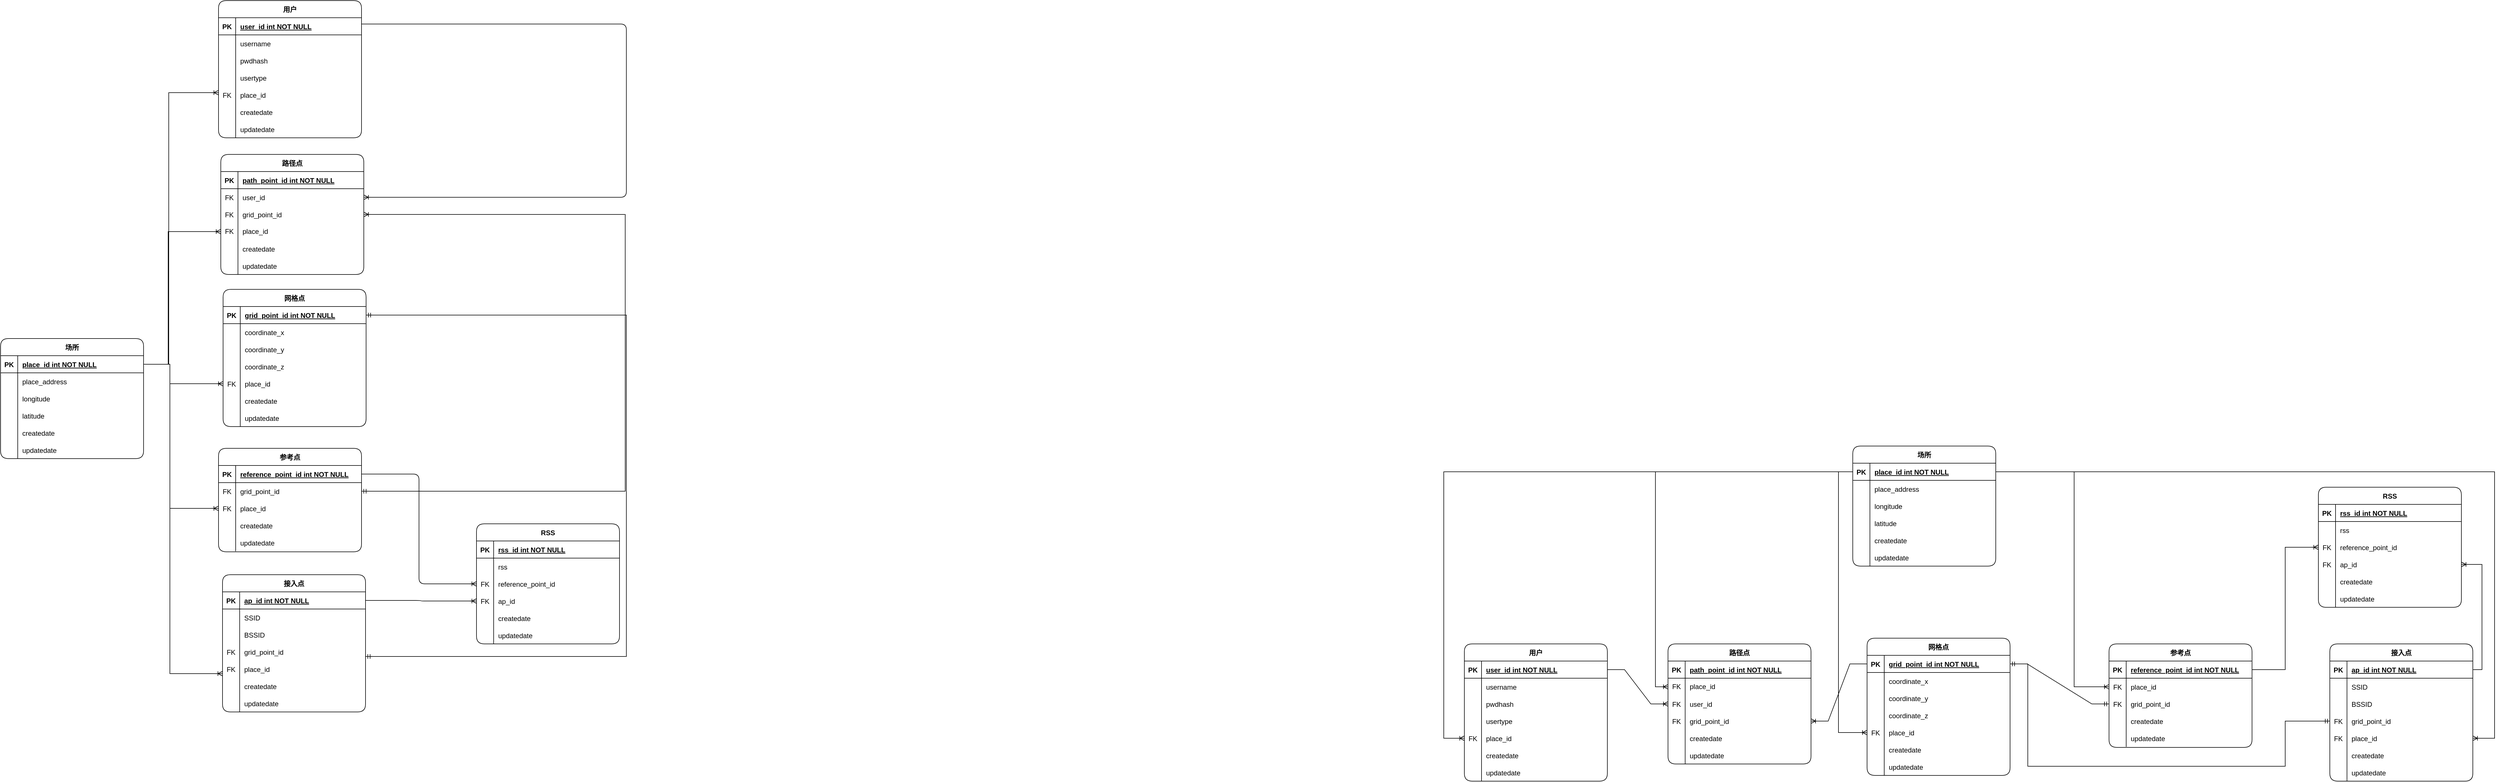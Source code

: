 <mxfile version="21.2.9" type="github">
  <diagram id="R2lEEEUBdFMjLlhIrx00" name="Page-1">
    <mxGraphModel dx="2024" dy="1230" grid="0" gridSize="10" guides="1" tooltips="1" connect="1" arrows="1" fold="1" page="0" pageScale="1" pageWidth="1920" pageHeight="1200" background="none" math="1" shadow="0" extFonts="Permanent Marker^https://fonts.googleapis.com/css?family=Permanent+Marker">
      <root>
        <mxCell id="0" />
        <mxCell id="1" parent="0" />
        <mxCell id="C-vyLk0tnHw3VtMMgP7b-2" value="场所" style="shape=table;startSize=30;container=1;collapsible=1;childLayout=tableLayout;fixedRows=1;rowLines=0;fontStyle=1;align=center;resizeLast=1;labelBackgroundColor=none;rounded=1;" parent="1" vertex="1">
          <mxGeometry x="74" y="268" width="250" height="210" as="geometry" />
        </mxCell>
        <mxCell id="C-vyLk0tnHw3VtMMgP7b-3" value="" style="shape=partialRectangle;collapsible=0;dropTarget=0;pointerEvents=0;fillColor=none;points=[[0,0.5],[1,0.5]];portConstraint=eastwest;top=0;left=0;right=0;bottom=1;labelBackgroundColor=none;rounded=1;" parent="C-vyLk0tnHw3VtMMgP7b-2" vertex="1">
          <mxGeometry y="30" width="250" height="30" as="geometry" />
        </mxCell>
        <mxCell id="C-vyLk0tnHw3VtMMgP7b-4" value="PK" style="shape=partialRectangle;overflow=hidden;connectable=0;fillColor=none;top=0;left=0;bottom=0;right=0;fontStyle=1;labelBackgroundColor=none;rounded=1;" parent="C-vyLk0tnHw3VtMMgP7b-3" vertex="1">
          <mxGeometry width="30" height="30" as="geometry">
            <mxRectangle width="30" height="30" as="alternateBounds" />
          </mxGeometry>
        </mxCell>
        <mxCell id="C-vyLk0tnHw3VtMMgP7b-5" value="place_id int NOT NULL " style="shape=partialRectangle;overflow=hidden;connectable=0;fillColor=none;top=0;left=0;bottom=0;right=0;align=left;spacingLeft=6;fontStyle=5;labelBackgroundColor=none;rounded=1;" parent="C-vyLk0tnHw3VtMMgP7b-3" vertex="1">
          <mxGeometry x="30" width="220" height="30" as="geometry">
            <mxRectangle width="220" height="30" as="alternateBounds" />
          </mxGeometry>
        </mxCell>
        <mxCell id="7gEEh3kry4IFjTR3SnjR-63" value="" style="shape=tableRow;horizontal=0;startSize=0;swimlaneHead=0;swimlaneBody=0;fillColor=none;collapsible=0;dropTarget=0;points=[[0,0.5],[1,0.5]];portConstraint=eastwest;top=0;left=0;right=0;bottom=0;labelBackgroundColor=none;rounded=1;" parent="C-vyLk0tnHw3VtMMgP7b-2" vertex="1">
          <mxGeometry y="60" width="250" height="30" as="geometry" />
        </mxCell>
        <mxCell id="7gEEh3kry4IFjTR3SnjR-64" value="" style="shape=partialRectangle;connectable=0;fillColor=none;top=0;left=0;bottom=0;right=0;editable=1;overflow=hidden;labelBackgroundColor=none;rounded=1;" parent="7gEEh3kry4IFjTR3SnjR-63" vertex="1">
          <mxGeometry width="30" height="30" as="geometry">
            <mxRectangle width="30" height="30" as="alternateBounds" />
          </mxGeometry>
        </mxCell>
        <mxCell id="7gEEh3kry4IFjTR3SnjR-65" value="place_address" style="shape=partialRectangle;connectable=0;fillColor=none;top=0;left=0;bottom=0;right=0;align=left;spacingLeft=6;overflow=hidden;labelBackgroundColor=none;rounded=1;" parent="7gEEh3kry4IFjTR3SnjR-63" vertex="1">
          <mxGeometry x="30" width="220" height="30" as="geometry">
            <mxRectangle width="220" height="30" as="alternateBounds" />
          </mxGeometry>
        </mxCell>
        <mxCell id="7gEEh3kry4IFjTR3SnjR-69" value="" style="shape=tableRow;horizontal=0;startSize=0;swimlaneHead=0;swimlaneBody=0;fillColor=none;collapsible=0;dropTarget=0;points=[[0,0.5],[1,0.5]];portConstraint=eastwest;top=0;left=0;right=0;bottom=0;labelBackgroundColor=none;rounded=1;" parent="C-vyLk0tnHw3VtMMgP7b-2" vertex="1">
          <mxGeometry y="90" width="250" height="30" as="geometry" />
        </mxCell>
        <mxCell id="7gEEh3kry4IFjTR3SnjR-70" value="" style="shape=partialRectangle;connectable=0;fillColor=none;top=0;left=0;bottom=0;right=0;editable=1;overflow=hidden;labelBackgroundColor=none;rounded=1;" parent="7gEEh3kry4IFjTR3SnjR-69" vertex="1">
          <mxGeometry width="30" height="30" as="geometry">
            <mxRectangle width="30" height="30" as="alternateBounds" />
          </mxGeometry>
        </mxCell>
        <mxCell id="7gEEh3kry4IFjTR3SnjR-71" value="longitude" style="shape=partialRectangle;connectable=0;fillColor=none;top=0;left=0;bottom=0;right=0;align=left;spacingLeft=6;overflow=hidden;labelBackgroundColor=none;rounded=1;" parent="7gEEh3kry4IFjTR3SnjR-69" vertex="1">
          <mxGeometry x="30" width="220" height="30" as="geometry">
            <mxRectangle width="220" height="30" as="alternateBounds" />
          </mxGeometry>
        </mxCell>
        <mxCell id="7gEEh3kry4IFjTR3SnjR-66" value="" style="shape=tableRow;horizontal=0;startSize=0;swimlaneHead=0;swimlaneBody=0;fillColor=none;collapsible=0;dropTarget=0;points=[[0,0.5],[1,0.5]];portConstraint=eastwest;top=0;left=0;right=0;bottom=0;labelBackgroundColor=none;rounded=1;" parent="C-vyLk0tnHw3VtMMgP7b-2" vertex="1">
          <mxGeometry y="120" width="250" height="30" as="geometry" />
        </mxCell>
        <mxCell id="7gEEh3kry4IFjTR3SnjR-67" value="" style="shape=partialRectangle;connectable=0;fillColor=none;top=0;left=0;bottom=0;right=0;editable=1;overflow=hidden;labelBackgroundColor=none;rounded=1;" parent="7gEEh3kry4IFjTR3SnjR-66" vertex="1">
          <mxGeometry width="30" height="30" as="geometry">
            <mxRectangle width="30" height="30" as="alternateBounds" />
          </mxGeometry>
        </mxCell>
        <mxCell id="7gEEh3kry4IFjTR3SnjR-68" value="latitude" style="shape=partialRectangle;connectable=0;fillColor=none;top=0;left=0;bottom=0;right=0;align=left;spacingLeft=6;overflow=hidden;labelBackgroundColor=none;rounded=1;" parent="7gEEh3kry4IFjTR3SnjR-66" vertex="1">
          <mxGeometry x="30" width="220" height="30" as="geometry">
            <mxRectangle width="220" height="30" as="alternateBounds" />
          </mxGeometry>
        </mxCell>
        <mxCell id="ZmWnBxj6AZBf8crEoXAe-115" value="" style="shape=tableRow;horizontal=0;startSize=0;swimlaneHead=0;swimlaneBody=0;fillColor=none;collapsible=0;dropTarget=0;points=[[0,0.5],[1,0.5]];portConstraint=eastwest;top=0;left=0;right=0;bottom=0;labelBackgroundColor=none;rounded=1;" parent="C-vyLk0tnHw3VtMMgP7b-2" vertex="1">
          <mxGeometry y="150" width="250" height="30" as="geometry" />
        </mxCell>
        <mxCell id="ZmWnBxj6AZBf8crEoXAe-116" value="" style="shape=partialRectangle;connectable=0;fillColor=none;top=0;left=0;bottom=0;right=0;editable=1;overflow=hidden;labelBackgroundColor=none;rounded=1;" parent="ZmWnBxj6AZBf8crEoXAe-115" vertex="1">
          <mxGeometry width="30" height="30" as="geometry">
            <mxRectangle width="30" height="30" as="alternateBounds" />
          </mxGeometry>
        </mxCell>
        <mxCell id="ZmWnBxj6AZBf8crEoXAe-117" value="createdate" style="shape=partialRectangle;connectable=0;fillColor=none;top=0;left=0;bottom=0;right=0;align=left;spacingLeft=6;overflow=hidden;labelBackgroundColor=none;rounded=1;" parent="ZmWnBxj6AZBf8crEoXAe-115" vertex="1">
          <mxGeometry x="30" width="220" height="30" as="geometry">
            <mxRectangle width="220" height="30" as="alternateBounds" />
          </mxGeometry>
        </mxCell>
        <mxCell id="ZmWnBxj6AZBf8crEoXAe-136" value="" style="shape=tableRow;horizontal=0;startSize=0;swimlaneHead=0;swimlaneBody=0;fillColor=none;collapsible=0;dropTarget=0;points=[[0,0.5],[1,0.5]];portConstraint=eastwest;top=0;left=0;right=0;bottom=0;labelBackgroundColor=none;rounded=1;" parent="C-vyLk0tnHw3VtMMgP7b-2" vertex="1">
          <mxGeometry y="180" width="250" height="30" as="geometry" />
        </mxCell>
        <mxCell id="ZmWnBxj6AZBf8crEoXAe-137" value="" style="shape=partialRectangle;connectable=0;fillColor=none;top=0;left=0;bottom=0;right=0;editable=1;overflow=hidden;labelBackgroundColor=none;rounded=1;" parent="ZmWnBxj6AZBf8crEoXAe-136" vertex="1">
          <mxGeometry width="30" height="30" as="geometry">
            <mxRectangle width="30" height="30" as="alternateBounds" />
          </mxGeometry>
        </mxCell>
        <mxCell id="ZmWnBxj6AZBf8crEoXAe-138" value="updatedate" style="shape=partialRectangle;connectable=0;fillColor=none;top=0;left=0;bottom=0;right=0;align=left;spacingLeft=6;overflow=hidden;labelBackgroundColor=none;rounded=1;" parent="ZmWnBxj6AZBf8crEoXAe-136" vertex="1">
          <mxGeometry x="30" width="220" height="30" as="geometry">
            <mxRectangle width="220" height="30" as="alternateBounds" />
          </mxGeometry>
        </mxCell>
        <mxCell id="C-vyLk0tnHw3VtMMgP7b-13" value="参考点" style="shape=table;startSize=30;container=1;collapsible=1;childLayout=tableLayout;fixedRows=1;rowLines=0;fontStyle=1;align=center;resizeLast=1;labelBackgroundColor=none;rounded=1;" parent="1" vertex="1">
          <mxGeometry x="455" y="460" width="250" height="181" as="geometry" />
        </mxCell>
        <mxCell id="C-vyLk0tnHw3VtMMgP7b-14" value="" style="shape=partialRectangle;collapsible=0;dropTarget=0;pointerEvents=0;fillColor=none;points=[[0,0.5],[1,0.5]];portConstraint=eastwest;top=0;left=0;right=0;bottom=1;labelBackgroundColor=none;rounded=1;" parent="C-vyLk0tnHw3VtMMgP7b-13" vertex="1">
          <mxGeometry y="30" width="250" height="30" as="geometry" />
        </mxCell>
        <mxCell id="C-vyLk0tnHw3VtMMgP7b-15" value="PK" style="shape=partialRectangle;overflow=hidden;connectable=0;fillColor=none;top=0;left=0;bottom=0;right=0;fontStyle=1;labelBackgroundColor=none;rounded=1;" parent="C-vyLk0tnHw3VtMMgP7b-14" vertex="1">
          <mxGeometry width="30" height="30" as="geometry">
            <mxRectangle width="30" height="30" as="alternateBounds" />
          </mxGeometry>
        </mxCell>
        <mxCell id="C-vyLk0tnHw3VtMMgP7b-16" value="reference_point_id int NOT NULL " style="shape=partialRectangle;overflow=hidden;connectable=0;fillColor=none;top=0;left=0;bottom=0;right=0;align=left;spacingLeft=6;fontStyle=5;labelBackgroundColor=none;rounded=1;" parent="C-vyLk0tnHw3VtMMgP7b-14" vertex="1">
          <mxGeometry x="30" width="220" height="30" as="geometry">
            <mxRectangle width="220" height="30" as="alternateBounds" />
          </mxGeometry>
        </mxCell>
        <mxCell id="ZmWnBxj6AZBf8crEoXAe-75" value="" style="shape=tableRow;horizontal=0;startSize=0;swimlaneHead=0;swimlaneBody=0;fillColor=none;collapsible=0;dropTarget=0;points=[[0,0.5],[1,0.5]];portConstraint=eastwest;top=0;left=0;right=0;bottom=0;labelBackgroundColor=none;rounded=1;" parent="C-vyLk0tnHw3VtMMgP7b-13" vertex="1">
          <mxGeometry y="60" width="250" height="30" as="geometry" />
        </mxCell>
        <mxCell id="ZmWnBxj6AZBf8crEoXAe-76" value="FK" style="shape=partialRectangle;connectable=0;fillColor=none;top=0;left=0;bottom=0;right=0;fontStyle=0;overflow=hidden;labelBackgroundColor=none;rounded=1;" parent="ZmWnBxj6AZBf8crEoXAe-75" vertex="1">
          <mxGeometry width="30" height="30" as="geometry">
            <mxRectangle width="30" height="30" as="alternateBounds" />
          </mxGeometry>
        </mxCell>
        <mxCell id="ZmWnBxj6AZBf8crEoXAe-77" value="grid_point_id" style="shape=partialRectangle;connectable=0;fillColor=none;top=0;left=0;bottom=0;right=0;align=left;spacingLeft=6;fontStyle=0;overflow=hidden;labelBackgroundColor=none;rounded=1;" parent="ZmWnBxj6AZBf8crEoXAe-75" vertex="1">
          <mxGeometry x="30" width="220" height="30" as="geometry">
            <mxRectangle width="220" height="30" as="alternateBounds" />
          </mxGeometry>
        </mxCell>
        <mxCell id="7gEEh3kry4IFjTR3SnjR-78" value="" style="shape=tableRow;horizontal=0;startSize=0;swimlaneHead=0;swimlaneBody=0;fillColor=none;collapsible=0;dropTarget=0;points=[[0,0.5],[1,0.5]];portConstraint=eastwest;top=0;left=0;right=0;bottom=0;labelBackgroundColor=none;rounded=1;" parent="C-vyLk0tnHw3VtMMgP7b-13" vertex="1">
          <mxGeometry y="90" width="250" height="30" as="geometry" />
        </mxCell>
        <mxCell id="7gEEh3kry4IFjTR3SnjR-79" value="FK" style="shape=partialRectangle;connectable=0;fillColor=none;top=0;left=0;bottom=0;right=0;fontStyle=0;overflow=hidden;labelBackgroundColor=none;rounded=1;" parent="7gEEh3kry4IFjTR3SnjR-78" vertex="1">
          <mxGeometry width="30" height="30" as="geometry">
            <mxRectangle width="30" height="30" as="alternateBounds" />
          </mxGeometry>
        </mxCell>
        <mxCell id="7gEEh3kry4IFjTR3SnjR-80" value="place_id" style="shape=partialRectangle;connectable=0;fillColor=none;top=0;left=0;bottom=0;right=0;align=left;spacingLeft=6;fontStyle=0;overflow=hidden;labelBackgroundColor=none;rounded=1;" parent="7gEEh3kry4IFjTR3SnjR-78" vertex="1">
          <mxGeometry x="30" width="220" height="30" as="geometry">
            <mxRectangle width="220" height="30" as="alternateBounds" />
          </mxGeometry>
        </mxCell>
        <mxCell id="ZmWnBxj6AZBf8crEoXAe-124" value="" style="shape=tableRow;horizontal=0;startSize=0;swimlaneHead=0;swimlaneBody=0;fillColor=none;collapsible=0;dropTarget=0;points=[[0,0.5],[1,0.5]];portConstraint=eastwest;top=0;left=0;right=0;bottom=0;labelBackgroundColor=none;rounded=1;" parent="C-vyLk0tnHw3VtMMgP7b-13" vertex="1">
          <mxGeometry y="120" width="250" height="30" as="geometry" />
        </mxCell>
        <mxCell id="ZmWnBxj6AZBf8crEoXAe-125" value="" style="shape=partialRectangle;connectable=0;fillColor=none;top=0;left=0;bottom=0;right=0;editable=1;overflow=hidden;labelBackgroundColor=none;rounded=1;" parent="ZmWnBxj6AZBf8crEoXAe-124" vertex="1">
          <mxGeometry width="30" height="30" as="geometry">
            <mxRectangle width="30" height="30" as="alternateBounds" />
          </mxGeometry>
        </mxCell>
        <mxCell id="ZmWnBxj6AZBf8crEoXAe-126" value="createdate" style="shape=partialRectangle;connectable=0;fillColor=none;top=0;left=0;bottom=0;right=0;align=left;spacingLeft=6;overflow=hidden;labelBackgroundColor=none;rounded=1;" parent="ZmWnBxj6AZBf8crEoXAe-124" vertex="1">
          <mxGeometry x="30" width="220" height="30" as="geometry">
            <mxRectangle width="220" height="30" as="alternateBounds" />
          </mxGeometry>
        </mxCell>
        <mxCell id="ZmWnBxj6AZBf8crEoXAe-148" value="" style="shape=tableRow;horizontal=0;startSize=0;swimlaneHead=0;swimlaneBody=0;fillColor=none;collapsible=0;dropTarget=0;points=[[0,0.5],[1,0.5]];portConstraint=eastwest;top=0;left=0;right=0;bottom=0;labelBackgroundColor=none;rounded=1;" parent="C-vyLk0tnHw3VtMMgP7b-13" vertex="1">
          <mxGeometry y="150" width="250" height="30" as="geometry" />
        </mxCell>
        <mxCell id="ZmWnBxj6AZBf8crEoXAe-149" value="" style="shape=partialRectangle;connectable=0;fillColor=none;top=0;left=0;bottom=0;right=0;editable=1;overflow=hidden;labelBackgroundColor=none;rounded=1;" parent="ZmWnBxj6AZBf8crEoXAe-148" vertex="1">
          <mxGeometry width="30" height="30" as="geometry">
            <mxRectangle width="30" height="30" as="alternateBounds" />
          </mxGeometry>
        </mxCell>
        <mxCell id="ZmWnBxj6AZBf8crEoXAe-150" value="updatedate" style="shape=partialRectangle;connectable=0;fillColor=none;top=0;left=0;bottom=0;right=0;align=left;spacingLeft=6;overflow=hidden;labelBackgroundColor=none;rounded=1;" parent="ZmWnBxj6AZBf8crEoXAe-148" vertex="1">
          <mxGeometry x="30" width="220" height="30" as="geometry">
            <mxRectangle width="220" height="30" as="alternateBounds" />
          </mxGeometry>
        </mxCell>
        <mxCell id="C-vyLk0tnHw3VtMMgP7b-23" value="用户" style="shape=table;startSize=30;container=1;collapsible=1;childLayout=tableLayout;fixedRows=1;rowLines=0;fontStyle=1;align=center;resizeLast=1;labelBackgroundColor=none;rounded=1;" parent="1" vertex="1">
          <mxGeometry x="455" y="-323" width="250" height="240" as="geometry">
            <mxRectangle x="80" y="80" width="60" height="30" as="alternateBounds" />
          </mxGeometry>
        </mxCell>
        <mxCell id="C-vyLk0tnHw3VtMMgP7b-24" value="" style="shape=partialRectangle;collapsible=0;dropTarget=0;pointerEvents=0;fillColor=none;points=[[0,0.5],[1,0.5]];portConstraint=eastwest;top=0;left=0;right=0;bottom=1;labelBackgroundColor=none;rounded=1;" parent="C-vyLk0tnHw3VtMMgP7b-23" vertex="1">
          <mxGeometry y="30" width="250" height="30" as="geometry" />
        </mxCell>
        <mxCell id="C-vyLk0tnHw3VtMMgP7b-25" value="PK" style="shape=partialRectangle;overflow=hidden;connectable=0;fillColor=none;top=0;left=0;bottom=0;right=0;fontStyle=1;labelBackgroundColor=none;rounded=1;" parent="C-vyLk0tnHw3VtMMgP7b-24" vertex="1">
          <mxGeometry width="30" height="30" as="geometry">
            <mxRectangle width="30" height="30" as="alternateBounds" />
          </mxGeometry>
        </mxCell>
        <mxCell id="C-vyLk0tnHw3VtMMgP7b-26" value="user_id int NOT NULL " style="shape=partialRectangle;overflow=hidden;connectable=0;fillColor=none;top=0;left=0;bottom=0;right=0;align=left;spacingLeft=6;fontStyle=5;labelBackgroundColor=none;rounded=1;" parent="C-vyLk0tnHw3VtMMgP7b-24" vertex="1">
          <mxGeometry x="30" width="220" height="30" as="geometry">
            <mxRectangle width="220" height="30" as="alternateBounds" />
          </mxGeometry>
        </mxCell>
        <mxCell id="C-vyLk0tnHw3VtMMgP7b-27" value="" style="shape=partialRectangle;collapsible=0;dropTarget=0;pointerEvents=0;fillColor=none;points=[[0,0.5],[1,0.5]];portConstraint=eastwest;top=0;left=0;right=0;bottom=0;labelBackgroundColor=none;rounded=1;" parent="C-vyLk0tnHw3VtMMgP7b-23" vertex="1">
          <mxGeometry y="60" width="250" height="30" as="geometry" />
        </mxCell>
        <mxCell id="C-vyLk0tnHw3VtMMgP7b-28" value="" style="shape=partialRectangle;overflow=hidden;connectable=0;fillColor=none;top=0;left=0;bottom=0;right=0;labelBackgroundColor=none;rounded=1;" parent="C-vyLk0tnHw3VtMMgP7b-27" vertex="1">
          <mxGeometry width="30" height="30" as="geometry">
            <mxRectangle width="30" height="30" as="alternateBounds" />
          </mxGeometry>
        </mxCell>
        <mxCell id="C-vyLk0tnHw3VtMMgP7b-29" value="username" style="shape=partialRectangle;overflow=hidden;connectable=0;fillColor=none;top=0;left=0;bottom=0;right=0;align=left;spacingLeft=6;labelBackgroundColor=none;rounded=1;" parent="C-vyLk0tnHw3VtMMgP7b-27" vertex="1">
          <mxGeometry x="30" width="220" height="30" as="geometry">
            <mxRectangle width="220" height="30" as="alternateBounds" />
          </mxGeometry>
        </mxCell>
        <mxCell id="7gEEh3kry4IFjTR3SnjR-54" value="" style="shape=tableRow;horizontal=0;startSize=0;swimlaneHead=0;swimlaneBody=0;fillColor=none;collapsible=0;dropTarget=0;points=[[0,0.5],[1,0.5]];portConstraint=eastwest;top=0;left=0;right=0;bottom=0;labelBackgroundColor=none;rounded=1;" parent="C-vyLk0tnHw3VtMMgP7b-23" vertex="1">
          <mxGeometry y="90" width="250" height="30" as="geometry" />
        </mxCell>
        <mxCell id="7gEEh3kry4IFjTR3SnjR-55" value="" style="shape=partialRectangle;connectable=0;fillColor=none;top=0;left=0;bottom=0;right=0;editable=1;overflow=hidden;labelBackgroundColor=none;rounded=1;" parent="7gEEh3kry4IFjTR3SnjR-54" vertex="1">
          <mxGeometry width="30" height="30" as="geometry">
            <mxRectangle width="30" height="30" as="alternateBounds" />
          </mxGeometry>
        </mxCell>
        <mxCell id="7gEEh3kry4IFjTR3SnjR-56" value="pwdhash" style="shape=partialRectangle;connectable=0;fillColor=none;top=0;left=0;bottom=0;right=0;align=left;spacingLeft=6;overflow=hidden;labelBackgroundColor=none;rounded=1;" parent="7gEEh3kry4IFjTR3SnjR-54" vertex="1">
          <mxGeometry x="30" width="220" height="30" as="geometry">
            <mxRectangle width="220" height="30" as="alternateBounds" />
          </mxGeometry>
        </mxCell>
        <mxCell id="7gEEh3kry4IFjTR3SnjR-48" value="" style="shape=tableRow;horizontal=0;startSize=0;swimlaneHead=0;swimlaneBody=0;fillColor=none;collapsible=0;dropTarget=0;points=[[0,0.5],[1,0.5]];portConstraint=eastwest;top=0;left=0;right=0;bottom=0;labelBackgroundColor=none;rounded=1;" parent="C-vyLk0tnHw3VtMMgP7b-23" vertex="1">
          <mxGeometry y="120" width="250" height="30" as="geometry" />
        </mxCell>
        <mxCell id="7gEEh3kry4IFjTR3SnjR-49" value="" style="shape=partialRectangle;connectable=0;fillColor=none;top=0;left=0;bottom=0;right=0;editable=1;overflow=hidden;labelBackgroundColor=none;rounded=1;" parent="7gEEh3kry4IFjTR3SnjR-48" vertex="1">
          <mxGeometry width="30" height="30" as="geometry">
            <mxRectangle width="30" height="30" as="alternateBounds" />
          </mxGeometry>
        </mxCell>
        <mxCell id="7gEEh3kry4IFjTR3SnjR-50" value="usertype" style="shape=partialRectangle;connectable=0;fillColor=none;top=0;left=0;bottom=0;right=0;align=left;spacingLeft=6;overflow=hidden;labelBackgroundColor=none;rounded=1;" parent="7gEEh3kry4IFjTR3SnjR-48" vertex="1">
          <mxGeometry x="30" width="220" height="30" as="geometry">
            <mxRectangle width="220" height="30" as="alternateBounds" />
          </mxGeometry>
        </mxCell>
        <mxCell id="7gEEh3kry4IFjTR3SnjR-60" value="" style="shape=tableRow;horizontal=0;startSize=0;swimlaneHead=0;swimlaneBody=0;fillColor=none;collapsible=0;dropTarget=0;points=[[0,0.5],[1,0.5]];portConstraint=eastwest;top=0;left=0;right=0;bottom=0;labelBackgroundColor=none;rounded=1;" parent="C-vyLk0tnHw3VtMMgP7b-23" vertex="1">
          <mxGeometry y="150" width="250" height="30" as="geometry" />
        </mxCell>
        <mxCell id="7gEEh3kry4IFjTR3SnjR-61" value="FK" style="shape=partialRectangle;connectable=0;fillColor=none;top=0;left=0;bottom=0;right=0;fontStyle=0;overflow=hidden;labelBackgroundColor=none;rounded=1;" parent="7gEEh3kry4IFjTR3SnjR-60" vertex="1">
          <mxGeometry width="30" height="30" as="geometry">
            <mxRectangle width="30" height="30" as="alternateBounds" />
          </mxGeometry>
        </mxCell>
        <mxCell id="7gEEh3kry4IFjTR3SnjR-62" value="place_id" style="shape=partialRectangle;connectable=0;fillColor=none;top=0;left=0;bottom=0;right=0;align=left;spacingLeft=6;fontStyle=0;overflow=hidden;labelBackgroundColor=none;rounded=1;" parent="7gEEh3kry4IFjTR3SnjR-60" vertex="1">
          <mxGeometry x="30" width="220" height="30" as="geometry">
            <mxRectangle width="220" height="30" as="alternateBounds" />
          </mxGeometry>
        </mxCell>
        <mxCell id="ZmWnBxj6AZBf8crEoXAe-81" value="" style="shape=tableRow;horizontal=0;startSize=0;swimlaneHead=0;swimlaneBody=0;fillColor=none;collapsible=0;dropTarget=0;points=[[0,0.5],[1,0.5]];portConstraint=eastwest;top=0;left=0;right=0;bottom=0;labelBackgroundColor=none;rounded=1;" parent="C-vyLk0tnHw3VtMMgP7b-23" vertex="1">
          <mxGeometry y="180" width="250" height="30" as="geometry" />
        </mxCell>
        <mxCell id="ZmWnBxj6AZBf8crEoXAe-82" value="" style="shape=partialRectangle;connectable=0;fillColor=none;top=0;left=0;bottom=0;right=0;editable=1;overflow=hidden;labelBackgroundColor=none;rounded=1;" parent="ZmWnBxj6AZBf8crEoXAe-81" vertex="1">
          <mxGeometry width="30" height="30" as="geometry">
            <mxRectangle width="30" height="30" as="alternateBounds" />
          </mxGeometry>
        </mxCell>
        <mxCell id="ZmWnBxj6AZBf8crEoXAe-83" value="createdate" style="shape=partialRectangle;connectable=0;fillColor=none;top=0;left=0;bottom=0;right=0;align=left;spacingLeft=6;overflow=hidden;labelBackgroundColor=none;rounded=1;" parent="ZmWnBxj6AZBf8crEoXAe-81" vertex="1">
          <mxGeometry x="30" width="220" height="30" as="geometry">
            <mxRectangle width="220" height="30" as="alternateBounds" />
          </mxGeometry>
        </mxCell>
        <mxCell id="ZmWnBxj6AZBf8crEoXAe-84" value="" style="shape=tableRow;horizontal=0;startSize=0;swimlaneHead=0;swimlaneBody=0;fillColor=none;collapsible=0;dropTarget=0;points=[[0,0.5],[1,0.5]];portConstraint=eastwest;top=0;left=0;right=0;bottom=0;labelBackgroundColor=none;rounded=1;" parent="C-vyLk0tnHw3VtMMgP7b-23" vertex="1">
          <mxGeometry y="210" width="250" height="30" as="geometry" />
        </mxCell>
        <mxCell id="ZmWnBxj6AZBf8crEoXAe-85" value="" style="shape=partialRectangle;connectable=0;fillColor=none;top=0;left=0;bottom=0;right=0;editable=1;overflow=hidden;labelBackgroundColor=none;rounded=1;" parent="ZmWnBxj6AZBf8crEoXAe-84" vertex="1">
          <mxGeometry width="30" height="30" as="geometry">
            <mxRectangle width="30" height="30" as="alternateBounds" />
          </mxGeometry>
        </mxCell>
        <mxCell id="ZmWnBxj6AZBf8crEoXAe-86" value="updatedate" style="shape=partialRectangle;connectable=0;fillColor=none;top=0;left=0;bottom=0;right=0;align=left;spacingLeft=6;overflow=hidden;labelBackgroundColor=none;rounded=1;" parent="ZmWnBxj6AZBf8crEoXAe-84" vertex="1">
          <mxGeometry x="30" width="220" height="30" as="geometry">
            <mxRectangle width="220" height="30" as="alternateBounds" />
          </mxGeometry>
        </mxCell>
        <mxCell id="7gEEh3kry4IFjTR3SnjR-5" value="接入点" style="shape=table;startSize=30;container=1;collapsible=1;childLayout=tableLayout;fixedRows=1;rowLines=0;fontStyle=1;align=center;resizeLast=1;labelBackgroundColor=none;rounded=1;" parent="1" vertex="1">
          <mxGeometry x="462" y="681" width="250" height="240" as="geometry" />
        </mxCell>
        <mxCell id="7gEEh3kry4IFjTR3SnjR-6" value="" style="shape=tableRow;horizontal=0;startSize=0;swimlaneHead=0;swimlaneBody=0;fillColor=none;collapsible=0;dropTarget=0;points=[[0,0.5],[1,0.5]];portConstraint=eastwest;top=0;left=0;right=0;bottom=1;labelBackgroundColor=none;rounded=1;" parent="7gEEh3kry4IFjTR3SnjR-5" vertex="1">
          <mxGeometry y="30" width="250" height="30" as="geometry" />
        </mxCell>
        <mxCell id="7gEEh3kry4IFjTR3SnjR-7" value="PK" style="shape=partialRectangle;connectable=0;fillColor=none;top=0;left=0;bottom=0;right=0;fontStyle=1;overflow=hidden;labelBackgroundColor=none;rounded=1;" parent="7gEEh3kry4IFjTR3SnjR-6" vertex="1">
          <mxGeometry width="30" height="30" as="geometry">
            <mxRectangle width="30" height="30" as="alternateBounds" />
          </mxGeometry>
        </mxCell>
        <mxCell id="7gEEh3kry4IFjTR3SnjR-8" value="ap_id int NOT NULL" style="shape=partialRectangle;connectable=0;fillColor=none;top=0;left=0;bottom=0;right=0;align=left;spacingLeft=6;fontStyle=5;overflow=hidden;labelBackgroundColor=none;rounded=1;" parent="7gEEh3kry4IFjTR3SnjR-6" vertex="1">
          <mxGeometry x="30" width="220" height="30" as="geometry">
            <mxRectangle width="220" height="30" as="alternateBounds" />
          </mxGeometry>
        </mxCell>
        <mxCell id="ZmWnBxj6AZBf8crEoXAe-158" value="" style="shape=tableRow;horizontal=0;startSize=0;swimlaneHead=0;swimlaneBody=0;fillColor=none;collapsible=0;dropTarget=0;points=[[0,0.5],[1,0.5]];portConstraint=eastwest;top=0;left=0;right=0;bottom=0;rounded=1;labelBackgroundColor=none;" parent="7gEEh3kry4IFjTR3SnjR-5" vertex="1">
          <mxGeometry y="60" width="250" height="30" as="geometry" />
        </mxCell>
        <mxCell id="ZmWnBxj6AZBf8crEoXAe-159" value="" style="shape=partialRectangle;connectable=0;fillColor=none;top=0;left=0;bottom=0;right=0;editable=1;overflow=hidden;rounded=1;labelBackgroundColor=none;" parent="ZmWnBxj6AZBf8crEoXAe-158" vertex="1">
          <mxGeometry width="30" height="30" as="geometry">
            <mxRectangle width="30" height="30" as="alternateBounds" />
          </mxGeometry>
        </mxCell>
        <mxCell id="ZmWnBxj6AZBf8crEoXAe-160" value="SSID" style="shape=partialRectangle;connectable=0;fillColor=none;top=0;left=0;bottom=0;right=0;align=left;spacingLeft=6;overflow=hidden;rounded=1;labelBackgroundColor=none;" parent="ZmWnBxj6AZBf8crEoXAe-158" vertex="1">
          <mxGeometry x="30" width="220" height="30" as="geometry">
            <mxRectangle width="220" height="30" as="alternateBounds" />
          </mxGeometry>
        </mxCell>
        <mxCell id="7gEEh3kry4IFjTR3SnjR-9" value="" style="shape=tableRow;horizontal=0;startSize=0;swimlaneHead=0;swimlaneBody=0;fillColor=none;collapsible=0;dropTarget=0;points=[[0,0.5],[1,0.5]];portConstraint=eastwest;top=0;left=0;right=0;bottom=0;labelBackgroundColor=none;rounded=1;" parent="7gEEh3kry4IFjTR3SnjR-5" vertex="1">
          <mxGeometry y="90" width="250" height="30" as="geometry" />
        </mxCell>
        <mxCell id="7gEEh3kry4IFjTR3SnjR-10" value="" style="shape=partialRectangle;connectable=0;fillColor=none;top=0;left=0;bottom=0;right=0;editable=1;overflow=hidden;labelBackgroundColor=none;rounded=1;" parent="7gEEh3kry4IFjTR3SnjR-9" vertex="1">
          <mxGeometry width="30" height="30" as="geometry">
            <mxRectangle width="30" height="30" as="alternateBounds" />
          </mxGeometry>
        </mxCell>
        <mxCell id="7gEEh3kry4IFjTR3SnjR-11" value="BSSID" style="shape=partialRectangle;connectable=0;fillColor=none;top=0;left=0;bottom=0;right=0;align=left;spacingLeft=6;overflow=hidden;labelBackgroundColor=none;rounded=1;" parent="7gEEh3kry4IFjTR3SnjR-9" vertex="1">
          <mxGeometry x="30" width="220" height="30" as="geometry">
            <mxRectangle width="220" height="30" as="alternateBounds" />
          </mxGeometry>
        </mxCell>
        <mxCell id="ZmWnBxj6AZBf8crEoXAe-78" value="" style="shape=tableRow;horizontal=0;startSize=0;swimlaneHead=0;swimlaneBody=0;fillColor=none;collapsible=0;dropTarget=0;points=[[0,0.5],[1,0.5]];portConstraint=eastwest;top=0;left=0;right=0;bottom=0;labelBackgroundColor=none;rounded=1;" parent="7gEEh3kry4IFjTR3SnjR-5" vertex="1">
          <mxGeometry y="120" width="250" height="30" as="geometry" />
        </mxCell>
        <mxCell id="ZmWnBxj6AZBf8crEoXAe-79" value="FK" style="shape=partialRectangle;connectable=0;fillColor=none;top=0;left=0;bottom=0;right=0;fontStyle=0;overflow=hidden;labelBackgroundColor=none;rounded=1;" parent="ZmWnBxj6AZBf8crEoXAe-78" vertex="1">
          <mxGeometry width="30" height="30" as="geometry">
            <mxRectangle width="30" height="30" as="alternateBounds" />
          </mxGeometry>
        </mxCell>
        <mxCell id="ZmWnBxj6AZBf8crEoXAe-80" value="grid_point_id" style="shape=partialRectangle;connectable=0;fillColor=none;top=0;left=0;bottom=0;right=0;align=left;spacingLeft=6;fontStyle=0;overflow=hidden;labelBackgroundColor=none;rounded=1;" parent="ZmWnBxj6AZBf8crEoXAe-78" vertex="1">
          <mxGeometry x="30" width="220" height="30" as="geometry">
            <mxRectangle width="220" height="30" as="alternateBounds" />
          </mxGeometry>
        </mxCell>
        <mxCell id="7gEEh3kry4IFjTR3SnjR-82" value="" style="shape=tableRow;horizontal=0;startSize=0;swimlaneHead=0;swimlaneBody=0;fillColor=none;collapsible=0;dropTarget=0;points=[[0,0.5],[1,0.5]];portConstraint=eastwest;top=0;left=0;right=0;bottom=0;labelBackgroundColor=none;rounded=1;" parent="7gEEh3kry4IFjTR3SnjR-5" vertex="1">
          <mxGeometry y="150" width="250" height="30" as="geometry" />
        </mxCell>
        <mxCell id="7gEEh3kry4IFjTR3SnjR-83" value="FK" style="shape=partialRectangle;connectable=0;fillColor=none;top=0;left=0;bottom=0;right=0;fontStyle=0;overflow=hidden;labelBackgroundColor=none;rounded=1;" parent="7gEEh3kry4IFjTR3SnjR-82" vertex="1">
          <mxGeometry width="30" height="30" as="geometry">
            <mxRectangle width="30" height="30" as="alternateBounds" />
          </mxGeometry>
        </mxCell>
        <mxCell id="7gEEh3kry4IFjTR3SnjR-84" value="place_id" style="shape=partialRectangle;connectable=0;fillColor=none;top=0;left=0;bottom=0;right=0;align=left;spacingLeft=6;fontStyle=0;overflow=hidden;labelBackgroundColor=none;rounded=1;" parent="7gEEh3kry4IFjTR3SnjR-82" vertex="1">
          <mxGeometry x="30" width="220" height="30" as="geometry">
            <mxRectangle width="220" height="30" as="alternateBounds" />
          </mxGeometry>
        </mxCell>
        <mxCell id="ZmWnBxj6AZBf8crEoXAe-121" value="" style="shape=tableRow;horizontal=0;startSize=0;swimlaneHead=0;swimlaneBody=0;fillColor=none;collapsible=0;dropTarget=0;points=[[0,0.5],[1,0.5]];portConstraint=eastwest;top=0;left=0;right=0;bottom=0;labelBackgroundColor=none;rounded=1;" parent="7gEEh3kry4IFjTR3SnjR-5" vertex="1">
          <mxGeometry y="180" width="250" height="30" as="geometry" />
        </mxCell>
        <mxCell id="ZmWnBxj6AZBf8crEoXAe-122" value="" style="shape=partialRectangle;connectable=0;fillColor=none;top=0;left=0;bottom=0;right=0;editable=1;overflow=hidden;labelBackgroundColor=none;rounded=1;" parent="ZmWnBxj6AZBf8crEoXAe-121" vertex="1">
          <mxGeometry width="30" height="30" as="geometry">
            <mxRectangle width="30" height="30" as="alternateBounds" />
          </mxGeometry>
        </mxCell>
        <mxCell id="ZmWnBxj6AZBf8crEoXAe-123" value="createdate" style="shape=partialRectangle;connectable=0;fillColor=none;top=0;left=0;bottom=0;right=0;align=left;spacingLeft=6;overflow=hidden;labelBackgroundColor=none;rounded=1;" parent="ZmWnBxj6AZBf8crEoXAe-121" vertex="1">
          <mxGeometry x="30" width="220" height="30" as="geometry">
            <mxRectangle width="220" height="30" as="alternateBounds" />
          </mxGeometry>
        </mxCell>
        <mxCell id="ZmWnBxj6AZBf8crEoXAe-145" value="" style="shape=tableRow;horizontal=0;startSize=0;swimlaneHead=0;swimlaneBody=0;fillColor=none;collapsible=0;dropTarget=0;points=[[0,0.5],[1,0.5]];portConstraint=eastwest;top=0;left=0;right=0;bottom=0;labelBackgroundColor=none;rounded=1;" parent="7gEEh3kry4IFjTR3SnjR-5" vertex="1">
          <mxGeometry y="210" width="250" height="30" as="geometry" />
        </mxCell>
        <mxCell id="ZmWnBxj6AZBf8crEoXAe-146" value="" style="shape=partialRectangle;connectable=0;fillColor=none;top=0;left=0;bottom=0;right=0;editable=1;overflow=hidden;labelBackgroundColor=none;rounded=1;" parent="ZmWnBxj6AZBf8crEoXAe-145" vertex="1">
          <mxGeometry width="30" height="30" as="geometry">
            <mxRectangle width="30" height="30" as="alternateBounds" />
          </mxGeometry>
        </mxCell>
        <mxCell id="ZmWnBxj6AZBf8crEoXAe-147" value="updatedate" style="shape=partialRectangle;connectable=0;fillColor=none;top=0;left=0;bottom=0;right=0;align=left;spacingLeft=6;overflow=hidden;labelBackgroundColor=none;rounded=1;" parent="ZmWnBxj6AZBf8crEoXAe-145" vertex="1">
          <mxGeometry x="30" width="220" height="30" as="geometry">
            <mxRectangle width="220" height="30" as="alternateBounds" />
          </mxGeometry>
        </mxCell>
        <mxCell id="7gEEh3kry4IFjTR3SnjR-18" value="RSS" style="shape=table;startSize=30;container=1;collapsible=1;childLayout=tableLayout;fixedRows=1;rowLines=0;fontStyle=1;align=center;resizeLast=1;labelBackgroundColor=none;rounded=1;" parent="1" vertex="1">
          <mxGeometry x="906" y="592" width="250" height="210" as="geometry" />
        </mxCell>
        <mxCell id="7gEEh3kry4IFjTR3SnjR-19" value="" style="shape=tableRow;horizontal=0;startSize=0;swimlaneHead=0;swimlaneBody=0;fillColor=none;collapsible=0;dropTarget=0;points=[[0,0.5],[1,0.5]];portConstraint=eastwest;top=0;left=0;right=0;bottom=1;labelBackgroundColor=none;rounded=1;" parent="7gEEh3kry4IFjTR3SnjR-18" vertex="1">
          <mxGeometry y="30" width="250" height="30" as="geometry" />
        </mxCell>
        <mxCell id="7gEEh3kry4IFjTR3SnjR-20" value="PK" style="shape=partialRectangle;connectable=0;fillColor=none;top=0;left=0;bottom=0;right=0;fontStyle=1;overflow=hidden;labelBackgroundColor=none;rounded=1;" parent="7gEEh3kry4IFjTR3SnjR-19" vertex="1">
          <mxGeometry width="30" height="30" as="geometry">
            <mxRectangle width="30" height="30" as="alternateBounds" />
          </mxGeometry>
        </mxCell>
        <mxCell id="7gEEh3kry4IFjTR3SnjR-21" value="rss_id int NOT NULL" style="shape=partialRectangle;connectable=0;fillColor=none;top=0;left=0;bottom=0;right=0;align=left;spacingLeft=6;fontStyle=5;overflow=hidden;labelBackgroundColor=none;rounded=1;" parent="7gEEh3kry4IFjTR3SnjR-19" vertex="1">
          <mxGeometry x="30" width="220" height="30" as="geometry">
            <mxRectangle width="220" height="30" as="alternateBounds" />
          </mxGeometry>
        </mxCell>
        <mxCell id="7gEEh3kry4IFjTR3SnjR-95" value="" style="shape=tableRow;horizontal=0;startSize=0;swimlaneHead=0;swimlaneBody=0;fillColor=none;collapsible=0;dropTarget=0;points=[[0,0.5],[1,0.5]];portConstraint=eastwest;top=0;left=0;right=0;bottom=0;labelBackgroundColor=none;rounded=1;" parent="7gEEh3kry4IFjTR3SnjR-18" vertex="1">
          <mxGeometry y="60" width="250" height="30" as="geometry" />
        </mxCell>
        <mxCell id="7gEEh3kry4IFjTR3SnjR-96" value="" style="shape=partialRectangle;connectable=0;fillColor=none;top=0;left=0;bottom=0;right=0;editable=1;overflow=hidden;labelBackgroundColor=none;rounded=1;" parent="7gEEh3kry4IFjTR3SnjR-95" vertex="1">
          <mxGeometry width="30" height="30" as="geometry">
            <mxRectangle width="30" height="30" as="alternateBounds" />
          </mxGeometry>
        </mxCell>
        <mxCell id="7gEEh3kry4IFjTR3SnjR-97" value="rss" style="shape=partialRectangle;connectable=0;fillColor=none;top=0;left=0;bottom=0;right=0;align=left;spacingLeft=6;overflow=hidden;labelBackgroundColor=none;rounded=1;" parent="7gEEh3kry4IFjTR3SnjR-95" vertex="1">
          <mxGeometry x="30" width="220" height="30" as="geometry">
            <mxRectangle width="220" height="30" as="alternateBounds" />
          </mxGeometry>
        </mxCell>
        <mxCell id="7gEEh3kry4IFjTR3SnjR-90" value="" style="shape=tableRow;horizontal=0;startSize=0;swimlaneHead=0;swimlaneBody=0;fillColor=none;collapsible=0;dropTarget=0;points=[[0,0.5],[1,0.5]];portConstraint=eastwest;top=0;left=0;right=0;bottom=0;labelBackgroundColor=none;rounded=1;" parent="7gEEh3kry4IFjTR3SnjR-18" vertex="1">
          <mxGeometry y="90" width="250" height="30" as="geometry" />
        </mxCell>
        <mxCell id="7gEEh3kry4IFjTR3SnjR-91" value="FK" style="shape=partialRectangle;connectable=0;fillColor=none;top=0;left=0;bottom=0;right=0;fontStyle=0;overflow=hidden;labelBackgroundColor=none;rounded=1;" parent="7gEEh3kry4IFjTR3SnjR-90" vertex="1">
          <mxGeometry width="30" height="30" as="geometry">
            <mxRectangle width="30" height="30" as="alternateBounds" />
          </mxGeometry>
        </mxCell>
        <mxCell id="7gEEh3kry4IFjTR3SnjR-92" value="reference_point_id" style="shape=partialRectangle;connectable=0;fillColor=none;top=0;left=0;bottom=0;right=0;align=left;spacingLeft=6;fontStyle=0;overflow=hidden;labelBackgroundColor=none;rounded=1;" parent="7gEEh3kry4IFjTR3SnjR-90" vertex="1">
          <mxGeometry x="30" width="220" height="30" as="geometry">
            <mxRectangle width="220" height="30" as="alternateBounds" />
          </mxGeometry>
        </mxCell>
        <mxCell id="7gEEh3kry4IFjTR3SnjR-87" value="" style="shape=tableRow;horizontal=0;startSize=0;swimlaneHead=0;swimlaneBody=0;fillColor=none;collapsible=0;dropTarget=0;points=[[0,0.5],[1,0.5]];portConstraint=eastwest;top=0;left=0;right=0;bottom=0;labelBackgroundColor=none;rounded=1;" parent="7gEEh3kry4IFjTR3SnjR-18" vertex="1">
          <mxGeometry y="120" width="250" height="30" as="geometry" />
        </mxCell>
        <mxCell id="7gEEh3kry4IFjTR3SnjR-88" value="FK" style="shape=partialRectangle;connectable=0;fillColor=none;top=0;left=0;bottom=0;right=0;fontStyle=0;overflow=hidden;labelBackgroundColor=none;rounded=1;" parent="7gEEh3kry4IFjTR3SnjR-87" vertex="1">
          <mxGeometry width="30" height="30" as="geometry">
            <mxRectangle width="30" height="30" as="alternateBounds" />
          </mxGeometry>
        </mxCell>
        <mxCell id="7gEEh3kry4IFjTR3SnjR-89" value="ap_id" style="shape=partialRectangle;connectable=0;fillColor=none;top=0;left=0;bottom=0;right=0;align=left;spacingLeft=6;fontStyle=0;overflow=hidden;labelBackgroundColor=none;rounded=1;" parent="7gEEh3kry4IFjTR3SnjR-87" vertex="1">
          <mxGeometry x="30" width="220" height="30" as="geometry">
            <mxRectangle width="220" height="30" as="alternateBounds" />
          </mxGeometry>
        </mxCell>
        <mxCell id="ZmWnBxj6AZBf8crEoXAe-127" value="" style="shape=tableRow;horizontal=0;startSize=0;swimlaneHead=0;swimlaneBody=0;fillColor=none;collapsible=0;dropTarget=0;points=[[0,0.5],[1,0.5]];portConstraint=eastwest;top=0;left=0;right=0;bottom=0;labelBackgroundColor=none;rounded=1;" parent="7gEEh3kry4IFjTR3SnjR-18" vertex="1">
          <mxGeometry y="150" width="250" height="30" as="geometry" />
        </mxCell>
        <mxCell id="ZmWnBxj6AZBf8crEoXAe-128" value="" style="shape=partialRectangle;connectable=0;fillColor=none;top=0;left=0;bottom=0;right=0;editable=1;overflow=hidden;labelBackgroundColor=none;rounded=1;" parent="ZmWnBxj6AZBf8crEoXAe-127" vertex="1">
          <mxGeometry width="30" height="30" as="geometry">
            <mxRectangle width="30" height="30" as="alternateBounds" />
          </mxGeometry>
        </mxCell>
        <mxCell id="ZmWnBxj6AZBf8crEoXAe-129" value="createdate" style="shape=partialRectangle;connectable=0;fillColor=none;top=0;left=0;bottom=0;right=0;align=left;spacingLeft=6;overflow=hidden;labelBackgroundColor=none;rounded=1;" parent="ZmWnBxj6AZBf8crEoXAe-127" vertex="1">
          <mxGeometry x="30" width="220" height="30" as="geometry">
            <mxRectangle width="220" height="30" as="alternateBounds" />
          </mxGeometry>
        </mxCell>
        <mxCell id="ZmWnBxj6AZBf8crEoXAe-154" value="" style="shape=tableRow;horizontal=0;startSize=0;swimlaneHead=0;swimlaneBody=0;fillColor=none;collapsible=0;dropTarget=0;points=[[0,0.5],[1,0.5]];portConstraint=eastwest;top=0;left=0;right=0;bottom=0;labelBackgroundColor=none;rounded=1;" parent="7gEEh3kry4IFjTR3SnjR-18" vertex="1">
          <mxGeometry y="180" width="250" height="30" as="geometry" />
        </mxCell>
        <mxCell id="ZmWnBxj6AZBf8crEoXAe-155" value="" style="shape=partialRectangle;connectable=0;fillColor=none;top=0;left=0;bottom=0;right=0;editable=1;overflow=hidden;labelBackgroundColor=none;rounded=1;" parent="ZmWnBxj6AZBf8crEoXAe-154" vertex="1">
          <mxGeometry width="30" height="30" as="geometry">
            <mxRectangle width="30" height="30" as="alternateBounds" />
          </mxGeometry>
        </mxCell>
        <mxCell id="ZmWnBxj6AZBf8crEoXAe-156" value="updatedate" style="shape=partialRectangle;connectable=0;fillColor=none;top=0;left=0;bottom=0;right=0;align=left;spacingLeft=6;overflow=hidden;labelBackgroundColor=none;rounded=1;" parent="ZmWnBxj6AZBf8crEoXAe-154" vertex="1">
          <mxGeometry x="30" width="220" height="30" as="geometry">
            <mxRectangle width="220" height="30" as="alternateBounds" />
          </mxGeometry>
        </mxCell>
        <mxCell id="7gEEh3kry4IFjTR3SnjR-93" value="" style="edgeStyle=orthogonalEdgeStyle;fontSize=12;html=1;endArrow=ERoneToMany;rounded=1;labelBackgroundColor=none;fontColor=default;" parent="1" source="7gEEh3kry4IFjTR3SnjR-6" target="7gEEh3kry4IFjTR3SnjR-87" edge="1">
          <mxGeometry width="100" height="100" relative="1" as="geometry">
            <mxPoint x="1454" y="1144" as="sourcePoint" />
            <mxPoint x="1554" y="1044" as="targetPoint" />
          </mxGeometry>
        </mxCell>
        <mxCell id="7gEEh3kry4IFjTR3SnjR-94" value="" style="edgeStyle=orthogonalEdgeStyle;fontSize=12;html=1;endArrow=ERoneToMany;rounded=1;labelBackgroundColor=none;fontColor=default;" parent="1" source="C-vyLk0tnHw3VtMMgP7b-14" target="7gEEh3kry4IFjTR3SnjR-90" edge="1">
          <mxGeometry width="100" height="100" relative="1" as="geometry">
            <mxPoint x="1456.5" y="1310" as="sourcePoint" />
            <mxPoint x="1531" y="1237" as="targetPoint" />
          </mxGeometry>
        </mxCell>
        <mxCell id="ZmWnBxj6AZBf8crEoXAe-1" value="路径点" style="shape=table;startSize=30;container=1;collapsible=1;childLayout=tableLayout;fixedRows=1;rowLines=0;fontStyle=1;align=center;resizeLast=1;labelBackgroundColor=none;rounded=1;" parent="1" vertex="1">
          <mxGeometry x="459" y="-54" width="250" height="210" as="geometry" />
        </mxCell>
        <mxCell id="ZmWnBxj6AZBf8crEoXAe-2" value="" style="shape=tableRow;horizontal=0;startSize=0;swimlaneHead=0;swimlaneBody=0;fillColor=none;collapsible=0;dropTarget=0;points=[[0,0.5],[1,0.5]];portConstraint=eastwest;top=0;left=0;right=0;bottom=1;labelBackgroundColor=none;rounded=1;" parent="ZmWnBxj6AZBf8crEoXAe-1" vertex="1">
          <mxGeometry y="30" width="250" height="30" as="geometry" />
        </mxCell>
        <mxCell id="ZmWnBxj6AZBf8crEoXAe-3" value="PK" style="shape=partialRectangle;connectable=0;fillColor=none;top=0;left=0;bottom=0;right=0;fontStyle=1;overflow=hidden;labelBackgroundColor=none;rounded=1;" parent="ZmWnBxj6AZBf8crEoXAe-2" vertex="1">
          <mxGeometry width="30" height="30" as="geometry">
            <mxRectangle width="30" height="30" as="alternateBounds" />
          </mxGeometry>
        </mxCell>
        <mxCell id="ZmWnBxj6AZBf8crEoXAe-4" value="path_point_id int NOT NULL" style="shape=partialRectangle;connectable=0;fillColor=none;top=0;left=0;bottom=0;right=0;align=left;spacingLeft=6;fontStyle=5;overflow=hidden;labelBackgroundColor=none;rounded=1;" parent="ZmWnBxj6AZBf8crEoXAe-2" vertex="1">
          <mxGeometry x="30" width="220" height="30" as="geometry">
            <mxRectangle width="220" height="30" as="alternateBounds" />
          </mxGeometry>
        </mxCell>
        <mxCell id="ZmWnBxj6AZBf8crEoXAe-67" value="" style="shape=tableRow;horizontal=0;startSize=0;swimlaneHead=0;swimlaneBody=0;fillColor=none;collapsible=0;dropTarget=0;points=[[0,0.5],[1,0.5]];portConstraint=eastwest;top=0;left=0;right=0;bottom=0;labelBackgroundColor=none;rounded=1;" parent="ZmWnBxj6AZBf8crEoXAe-1" vertex="1">
          <mxGeometry y="60" width="250" height="30" as="geometry" />
        </mxCell>
        <mxCell id="ZmWnBxj6AZBf8crEoXAe-68" value="FK" style="shape=partialRectangle;connectable=0;fillColor=none;top=0;left=0;bottom=0;right=0;fontStyle=0;overflow=hidden;labelBackgroundColor=none;rounded=1;" parent="ZmWnBxj6AZBf8crEoXAe-67" vertex="1">
          <mxGeometry width="30" height="30" as="geometry">
            <mxRectangle width="30" height="30" as="alternateBounds" />
          </mxGeometry>
        </mxCell>
        <mxCell id="ZmWnBxj6AZBf8crEoXAe-69" value="user_id" style="shape=partialRectangle;connectable=0;fillColor=none;top=0;left=0;bottom=0;right=0;align=left;spacingLeft=6;fontStyle=0;overflow=hidden;labelBackgroundColor=none;rounded=1;" parent="ZmWnBxj6AZBf8crEoXAe-67" vertex="1">
          <mxGeometry x="30" width="220" height="30" as="geometry">
            <mxRectangle width="220" height="30" as="alternateBounds" />
          </mxGeometry>
        </mxCell>
        <mxCell id="ZmWnBxj6AZBf8crEoXAe-70" value="" style="shape=tableRow;horizontal=0;startSize=0;swimlaneHead=0;swimlaneBody=0;fillColor=none;collapsible=0;dropTarget=0;points=[[0,0.5],[1,0.5]];portConstraint=eastwest;top=0;left=0;right=0;bottom=0;labelBackgroundColor=none;rounded=1;" parent="ZmWnBxj6AZBf8crEoXAe-1" vertex="1">
          <mxGeometry y="90" width="250" height="30" as="geometry" />
        </mxCell>
        <mxCell id="ZmWnBxj6AZBf8crEoXAe-71" value="FK" style="shape=partialRectangle;connectable=0;fillColor=none;top=0;left=0;bottom=0;right=0;fontStyle=0;overflow=hidden;labelBackgroundColor=none;rounded=1;" parent="ZmWnBxj6AZBf8crEoXAe-70" vertex="1">
          <mxGeometry width="30" height="30" as="geometry">
            <mxRectangle width="30" height="30" as="alternateBounds" />
          </mxGeometry>
        </mxCell>
        <mxCell id="ZmWnBxj6AZBf8crEoXAe-72" value="grid_point_id" style="shape=partialRectangle;connectable=0;fillColor=none;top=0;left=0;bottom=0;right=0;align=left;spacingLeft=6;fontStyle=0;overflow=hidden;labelBackgroundColor=none;rounded=1;" parent="ZmWnBxj6AZBf8crEoXAe-70" vertex="1">
          <mxGeometry x="30" width="220" height="30" as="geometry">
            <mxRectangle width="220" height="30" as="alternateBounds" />
          </mxGeometry>
        </mxCell>
        <mxCell id="7fto6UU4hGQAKXMum2SX-5" value="" style="shape=tableRow;horizontal=0;startSize=0;swimlaneHead=0;swimlaneBody=0;fillColor=none;collapsible=0;dropTarget=0;points=[[0,0.5],[1,0.5]];portConstraint=eastwest;top=0;left=0;right=0;bottom=0;rounded=1;labelBackgroundColor=none;" parent="ZmWnBxj6AZBf8crEoXAe-1" vertex="1">
          <mxGeometry y="120" width="250" height="30" as="geometry" />
        </mxCell>
        <mxCell id="7fto6UU4hGQAKXMum2SX-6" value="FK" style="shape=partialRectangle;connectable=0;fillColor=none;top=0;left=0;bottom=0;right=0;fontStyle=0;overflow=hidden;whiteSpace=wrap;html=1;rounded=1;labelBackgroundColor=none;" parent="7fto6UU4hGQAKXMum2SX-5" vertex="1">
          <mxGeometry width="30" height="30" as="geometry">
            <mxRectangle width="30" height="30" as="alternateBounds" />
          </mxGeometry>
        </mxCell>
        <mxCell id="7fto6UU4hGQAKXMum2SX-7" value="place_id" style="shape=partialRectangle;connectable=0;fillColor=none;top=0;left=0;bottom=0;right=0;align=left;spacingLeft=6;fontStyle=0;overflow=hidden;whiteSpace=wrap;html=1;rounded=1;labelBackgroundColor=none;" parent="7fto6UU4hGQAKXMum2SX-5" vertex="1">
          <mxGeometry x="30" width="220" height="30" as="geometry">
            <mxRectangle width="220" height="30" as="alternateBounds" />
          </mxGeometry>
        </mxCell>
        <mxCell id="ZmWnBxj6AZBf8crEoXAe-118" value="" style="shape=tableRow;horizontal=0;startSize=0;swimlaneHead=0;swimlaneBody=0;fillColor=none;collapsible=0;dropTarget=0;points=[[0,0.5],[1,0.5]];portConstraint=eastwest;top=0;left=0;right=0;bottom=0;labelBackgroundColor=none;rounded=1;" parent="ZmWnBxj6AZBf8crEoXAe-1" vertex="1">
          <mxGeometry y="150" width="250" height="30" as="geometry" />
        </mxCell>
        <mxCell id="ZmWnBxj6AZBf8crEoXAe-119" value="" style="shape=partialRectangle;connectable=0;fillColor=none;top=0;left=0;bottom=0;right=0;editable=1;overflow=hidden;labelBackgroundColor=none;rounded=1;" parent="ZmWnBxj6AZBf8crEoXAe-118" vertex="1">
          <mxGeometry width="30" height="30" as="geometry">
            <mxRectangle width="30" height="30" as="alternateBounds" />
          </mxGeometry>
        </mxCell>
        <mxCell id="ZmWnBxj6AZBf8crEoXAe-120" value="createdate" style="shape=partialRectangle;connectable=0;fillColor=none;top=0;left=0;bottom=0;right=0;align=left;spacingLeft=6;overflow=hidden;labelBackgroundColor=none;rounded=1;" parent="ZmWnBxj6AZBf8crEoXAe-118" vertex="1">
          <mxGeometry x="30" width="220" height="30" as="geometry">
            <mxRectangle width="220" height="30" as="alternateBounds" />
          </mxGeometry>
        </mxCell>
        <mxCell id="ZmWnBxj6AZBf8crEoXAe-139" value="" style="shape=tableRow;horizontal=0;startSize=0;swimlaneHead=0;swimlaneBody=0;fillColor=none;collapsible=0;dropTarget=0;points=[[0,0.5],[1,0.5]];portConstraint=eastwest;top=0;left=0;right=0;bottom=0;labelBackgroundColor=none;rounded=1;" parent="ZmWnBxj6AZBf8crEoXAe-1" vertex="1">
          <mxGeometry y="180" width="250" height="30" as="geometry" />
        </mxCell>
        <mxCell id="ZmWnBxj6AZBf8crEoXAe-140" value="" style="shape=partialRectangle;connectable=0;fillColor=none;top=0;left=0;bottom=0;right=0;editable=1;overflow=hidden;labelBackgroundColor=none;rounded=1;" parent="ZmWnBxj6AZBf8crEoXAe-139" vertex="1">
          <mxGeometry width="30" height="30" as="geometry">
            <mxRectangle width="30" height="30" as="alternateBounds" />
          </mxGeometry>
        </mxCell>
        <mxCell id="ZmWnBxj6AZBf8crEoXAe-141" value="updatedate" style="shape=partialRectangle;connectable=0;fillColor=none;top=0;left=0;bottom=0;right=0;align=left;spacingLeft=6;overflow=hidden;labelBackgroundColor=none;rounded=1;" parent="ZmWnBxj6AZBf8crEoXAe-139" vertex="1">
          <mxGeometry x="30" width="220" height="30" as="geometry">
            <mxRectangle width="220" height="30" as="alternateBounds" />
          </mxGeometry>
        </mxCell>
        <mxCell id="ZmWnBxj6AZBf8crEoXAe-39" value="网格点" style="shape=table;startSize=30;container=1;collapsible=1;childLayout=tableLayout;fixedRows=1;rowLines=0;fontStyle=1;align=center;resizeLast=1;labelBackgroundColor=none;rounded=1;shadow=0;" parent="1" vertex="1">
          <mxGeometry x="463" y="182" width="250" height="240" as="geometry" />
        </mxCell>
        <mxCell id="ZmWnBxj6AZBf8crEoXAe-40" value="" style="shape=tableRow;horizontal=0;startSize=0;swimlaneHead=0;swimlaneBody=0;fillColor=none;collapsible=0;dropTarget=0;points=[[0,0.5],[1,0.5]];portConstraint=eastwest;top=0;left=0;right=0;bottom=1;labelBackgroundColor=none;rounded=1;" parent="ZmWnBxj6AZBf8crEoXAe-39" vertex="1">
          <mxGeometry y="30" width="250" height="30" as="geometry" />
        </mxCell>
        <mxCell id="ZmWnBxj6AZBf8crEoXAe-41" value="PK" style="shape=partialRectangle;connectable=0;fillColor=none;top=0;left=0;bottom=0;right=0;fontStyle=1;overflow=hidden;labelBackgroundColor=none;rounded=1;" parent="ZmWnBxj6AZBf8crEoXAe-40" vertex="1">
          <mxGeometry width="30" height="30" as="geometry">
            <mxRectangle width="30" height="30" as="alternateBounds" />
          </mxGeometry>
        </mxCell>
        <mxCell id="ZmWnBxj6AZBf8crEoXAe-42" value="grid_point_id int NOT NULL" style="shape=partialRectangle;connectable=0;fillColor=none;top=0;left=0;bottom=0;right=0;align=left;spacingLeft=6;fontStyle=5;overflow=hidden;labelBackgroundColor=none;rounded=1;" parent="ZmWnBxj6AZBf8crEoXAe-40" vertex="1">
          <mxGeometry x="30" width="220" height="30" as="geometry">
            <mxRectangle width="220" height="30" as="alternateBounds" />
          </mxGeometry>
        </mxCell>
        <mxCell id="ZmWnBxj6AZBf8crEoXAe-43" value="" style="shape=tableRow;horizontal=0;startSize=0;swimlaneHead=0;swimlaneBody=0;fillColor=none;collapsible=0;dropTarget=0;points=[[0,0.5],[1,0.5]];portConstraint=eastwest;top=0;left=0;right=0;bottom=0;labelBackgroundColor=none;rounded=1;" parent="ZmWnBxj6AZBf8crEoXAe-39" vertex="1">
          <mxGeometry y="60" width="250" height="30" as="geometry" />
        </mxCell>
        <mxCell id="ZmWnBxj6AZBf8crEoXAe-44" value="" style="shape=partialRectangle;connectable=0;fillColor=none;top=0;left=0;bottom=0;right=0;editable=1;overflow=hidden;labelBackgroundColor=none;rounded=1;" parent="ZmWnBxj6AZBf8crEoXAe-43" vertex="1">
          <mxGeometry width="30" height="30" as="geometry">
            <mxRectangle width="30" height="30" as="alternateBounds" />
          </mxGeometry>
        </mxCell>
        <mxCell id="ZmWnBxj6AZBf8crEoXAe-45" value="coordinate_x" style="shape=partialRectangle;connectable=0;fillColor=none;top=0;left=0;bottom=0;right=0;align=left;spacingLeft=6;overflow=hidden;labelBackgroundColor=none;rounded=1;" parent="ZmWnBxj6AZBf8crEoXAe-43" vertex="1">
          <mxGeometry x="30" width="220" height="30" as="geometry">
            <mxRectangle width="220" height="30" as="alternateBounds" />
          </mxGeometry>
        </mxCell>
        <mxCell id="ZmWnBxj6AZBf8crEoXAe-46" value="" style="shape=tableRow;horizontal=0;startSize=0;swimlaneHead=0;swimlaneBody=0;fillColor=none;collapsible=0;dropTarget=0;points=[[0,0.5],[1,0.5]];portConstraint=eastwest;top=0;left=0;right=0;bottom=0;labelBackgroundColor=none;rounded=1;" parent="ZmWnBxj6AZBf8crEoXAe-39" vertex="1">
          <mxGeometry y="90" width="250" height="30" as="geometry" />
        </mxCell>
        <mxCell id="ZmWnBxj6AZBf8crEoXAe-47" value="" style="shape=partialRectangle;connectable=0;fillColor=none;top=0;left=0;bottom=0;right=0;editable=1;overflow=hidden;labelBackgroundColor=none;rounded=1;" parent="ZmWnBxj6AZBf8crEoXAe-46" vertex="1">
          <mxGeometry width="30" height="30" as="geometry">
            <mxRectangle width="30" height="30" as="alternateBounds" />
          </mxGeometry>
        </mxCell>
        <mxCell id="ZmWnBxj6AZBf8crEoXAe-48" value="coordinate_y" style="shape=partialRectangle;connectable=0;fillColor=none;top=0;left=0;bottom=0;right=0;align=left;spacingLeft=6;overflow=hidden;labelBackgroundColor=none;rounded=1;" parent="ZmWnBxj6AZBf8crEoXAe-46" vertex="1">
          <mxGeometry x="30" width="220" height="30" as="geometry">
            <mxRectangle width="220" height="30" as="alternateBounds" />
          </mxGeometry>
        </mxCell>
        <mxCell id="ZmWnBxj6AZBf8crEoXAe-49" value="" style="shape=tableRow;horizontal=0;startSize=0;swimlaneHead=0;swimlaneBody=0;fillColor=none;collapsible=0;dropTarget=0;points=[[0,0.5],[1,0.5]];portConstraint=eastwest;top=0;left=0;right=0;bottom=0;labelBackgroundColor=none;rounded=1;" parent="ZmWnBxj6AZBf8crEoXAe-39" vertex="1">
          <mxGeometry y="120" width="250" height="30" as="geometry" />
        </mxCell>
        <mxCell id="ZmWnBxj6AZBf8crEoXAe-50" value="" style="shape=partialRectangle;connectable=0;fillColor=none;top=0;left=0;bottom=0;right=0;editable=1;overflow=hidden;labelBackgroundColor=none;rounded=1;" parent="ZmWnBxj6AZBf8crEoXAe-49" vertex="1">
          <mxGeometry width="30" height="30" as="geometry">
            <mxRectangle width="30" height="30" as="alternateBounds" />
          </mxGeometry>
        </mxCell>
        <mxCell id="ZmWnBxj6AZBf8crEoXAe-51" value="coordinate_z" style="shape=partialRectangle;connectable=0;fillColor=none;top=0;left=0;bottom=0;right=0;align=left;spacingLeft=6;overflow=hidden;labelBackgroundColor=none;rounded=1;" parent="ZmWnBxj6AZBf8crEoXAe-49" vertex="1">
          <mxGeometry x="30" width="220" height="30" as="geometry">
            <mxRectangle width="220" height="30" as="alternateBounds" />
          </mxGeometry>
        </mxCell>
        <mxCell id="ZmWnBxj6AZBf8crEoXAe-52" value="" style="shape=tableRow;horizontal=0;startSize=0;swimlaneHead=0;swimlaneBody=0;fillColor=none;collapsible=0;dropTarget=0;points=[[0,0.5],[1,0.5]];portConstraint=eastwest;top=0;left=0;right=0;bottom=0;labelBackgroundColor=none;rounded=1;" parent="ZmWnBxj6AZBf8crEoXAe-39" vertex="1">
          <mxGeometry y="150" width="250" height="30" as="geometry" />
        </mxCell>
        <mxCell id="ZmWnBxj6AZBf8crEoXAe-53" value="FK" style="shape=partialRectangle;connectable=0;fillColor=none;top=0;left=0;bottom=0;right=0;fontStyle=0;overflow=hidden;labelBackgroundColor=none;rounded=1;" parent="ZmWnBxj6AZBf8crEoXAe-52" vertex="1">
          <mxGeometry width="30" height="30" as="geometry">
            <mxRectangle width="30" height="30" as="alternateBounds" />
          </mxGeometry>
        </mxCell>
        <mxCell id="ZmWnBxj6AZBf8crEoXAe-54" value="place_id" style="shape=partialRectangle;connectable=0;fillColor=none;top=0;left=0;bottom=0;right=0;align=left;spacingLeft=6;fontStyle=0;overflow=hidden;labelBackgroundColor=none;rounded=1;" parent="ZmWnBxj6AZBf8crEoXAe-52" vertex="1">
          <mxGeometry x="30" width="220" height="30" as="geometry">
            <mxRectangle width="220" height="30" as="alternateBounds" />
          </mxGeometry>
        </mxCell>
        <mxCell id="ZmWnBxj6AZBf8crEoXAe-133" value="" style="shape=tableRow;horizontal=0;startSize=0;swimlaneHead=0;swimlaneBody=0;fillColor=none;collapsible=0;dropTarget=0;points=[[0,0.5],[1,0.5]];portConstraint=eastwest;top=0;left=0;right=0;bottom=0;labelBackgroundColor=none;rounded=1;" parent="ZmWnBxj6AZBf8crEoXAe-39" vertex="1">
          <mxGeometry y="180" width="250" height="30" as="geometry" />
        </mxCell>
        <mxCell id="ZmWnBxj6AZBf8crEoXAe-134" value="" style="shape=partialRectangle;connectable=0;fillColor=none;top=0;left=0;bottom=0;right=0;editable=1;overflow=hidden;labelBackgroundColor=none;rounded=1;" parent="ZmWnBxj6AZBf8crEoXAe-133" vertex="1">
          <mxGeometry width="30" height="30" as="geometry">
            <mxRectangle width="30" height="30" as="alternateBounds" />
          </mxGeometry>
        </mxCell>
        <mxCell id="ZmWnBxj6AZBf8crEoXAe-135" value="createdate" style="shape=partialRectangle;connectable=0;fillColor=none;top=0;left=0;bottom=0;right=0;align=left;spacingLeft=6;overflow=hidden;labelBackgroundColor=none;rounded=1;" parent="ZmWnBxj6AZBf8crEoXAe-133" vertex="1">
          <mxGeometry x="30" width="220" height="30" as="geometry">
            <mxRectangle width="220" height="30" as="alternateBounds" />
          </mxGeometry>
        </mxCell>
        <mxCell id="ZmWnBxj6AZBf8crEoXAe-151" value="" style="shape=tableRow;horizontal=0;startSize=0;swimlaneHead=0;swimlaneBody=0;fillColor=none;collapsible=0;dropTarget=0;points=[[0,0.5],[1,0.5]];portConstraint=eastwest;top=0;left=0;right=0;bottom=0;labelBackgroundColor=none;rounded=1;" parent="ZmWnBxj6AZBf8crEoXAe-39" vertex="1">
          <mxGeometry y="210" width="250" height="30" as="geometry" />
        </mxCell>
        <mxCell id="ZmWnBxj6AZBf8crEoXAe-152" value="" style="shape=partialRectangle;connectable=0;fillColor=none;top=0;left=0;bottom=0;right=0;editable=1;overflow=hidden;labelBackgroundColor=none;rounded=1;" parent="ZmWnBxj6AZBf8crEoXAe-151" vertex="1">
          <mxGeometry width="30" height="30" as="geometry">
            <mxRectangle width="30" height="30" as="alternateBounds" />
          </mxGeometry>
        </mxCell>
        <mxCell id="ZmWnBxj6AZBf8crEoXAe-153" value="updatedate" style="shape=partialRectangle;connectable=0;fillColor=none;top=0;left=0;bottom=0;right=0;align=left;spacingLeft=6;overflow=hidden;labelBackgroundColor=none;rounded=1;" parent="ZmWnBxj6AZBf8crEoXAe-151" vertex="1">
          <mxGeometry x="30" width="220" height="30" as="geometry">
            <mxRectangle width="220" height="30" as="alternateBounds" />
          </mxGeometry>
        </mxCell>
        <mxCell id="ZmWnBxj6AZBf8crEoXAe-74" value="" style="edgeStyle=orthogonalEdgeStyle;fontSize=12;html=1;endArrow=ERoneToMany;rounded=1;labelBackgroundColor=none;fontColor=default;" parent="1" source="C-vyLk0tnHw3VtMMgP7b-24" target="ZmWnBxj6AZBf8crEoXAe-67" edge="1">
          <mxGeometry width="100" height="100" relative="1" as="geometry">
            <mxPoint x="187" y="866" as="sourcePoint" />
            <mxPoint x="287" y="766" as="targetPoint" />
            <Array as="points">
              <mxPoint x="1168" y="-282" />
              <mxPoint x="1168" y="21" />
            </Array>
          </mxGeometry>
        </mxCell>
        <mxCell id="7fto6UU4hGQAKXMum2SX-17" value="" style="edgeStyle=orthogonalEdgeStyle;fontSize=12;html=1;endArrow=ERoneToMany;rounded=0;" parent="1" source="C-vyLk0tnHw3VtMMgP7b-3" target="7gEEh3kry4IFjTR3SnjR-60" edge="1">
          <mxGeometry width="100" height="100" relative="1" as="geometry">
            <mxPoint x="342" y="320" as="sourcePoint" />
            <mxPoint x="442" y="220" as="targetPoint" />
            <Array as="points">
              <mxPoint x="368" y="313" />
              <mxPoint x="368" y="-162" />
            </Array>
          </mxGeometry>
        </mxCell>
        <mxCell id="7fto6UU4hGQAKXMum2SX-25" value="" style="edgeStyle=orthogonalEdgeStyle;fontSize=12;html=1;endArrow=ERoneToMany;rounded=0;" parent="1" source="C-vyLk0tnHw3VtMMgP7b-3" target="7fto6UU4hGQAKXMum2SX-5" edge="1">
          <mxGeometry width="100" height="100" relative="1" as="geometry">
            <mxPoint x="433" y="288" as="sourcePoint" />
            <mxPoint x="533" y="188" as="targetPoint" />
            <Array as="points">
              <mxPoint x="367" y="313" />
              <mxPoint x="367" y="81" />
            </Array>
          </mxGeometry>
        </mxCell>
        <mxCell id="7fto6UU4hGQAKXMum2SX-27" value="" style="edgeStyle=orthogonalEdgeStyle;fontSize=12;html=1;endArrow=ERoneToMany;rounded=0;" parent="1" source="C-vyLk0tnHw3VtMMgP7b-3" target="ZmWnBxj6AZBf8crEoXAe-52" edge="1">
          <mxGeometry width="100" height="100" relative="1" as="geometry">
            <mxPoint x="319" y="213" as="sourcePoint" />
            <mxPoint x="419" y="113" as="targetPoint" />
            <Array as="points">
              <mxPoint x="370" y="313" />
              <mxPoint x="370" y="347" />
            </Array>
          </mxGeometry>
        </mxCell>
        <mxCell id="7fto6UU4hGQAKXMum2SX-28" value="" style="edgeStyle=orthogonalEdgeStyle;fontSize=12;html=1;endArrow=ERoneToMany;rounded=0;" parent="1" source="C-vyLk0tnHw3VtMMgP7b-3" target="7gEEh3kry4IFjTR3SnjR-78" edge="1">
          <mxGeometry width="100" height="100" relative="1" as="geometry">
            <mxPoint x="227" y="642" as="sourcePoint" />
            <mxPoint x="327" y="542" as="targetPoint" />
            <Array as="points">
              <mxPoint x="370" y="313" />
              <mxPoint x="370" y="565" />
            </Array>
          </mxGeometry>
        </mxCell>
        <mxCell id="7fto6UU4hGQAKXMum2SX-29" value="" style="edgeStyle=orthogonalEdgeStyle;fontSize=12;html=1;endArrow=ERmandOne;startArrow=ERmandOne;rounded=0;" parent="1" source="ZmWnBxj6AZBf8crEoXAe-40" target="ZmWnBxj6AZBf8crEoXAe-75" edge="1">
          <mxGeometry width="100" height="100" relative="1" as="geometry">
            <mxPoint x="1349" y="529" as="sourcePoint" />
            <mxPoint x="1379" y="344" as="targetPoint" />
            <Array as="points">
              <mxPoint x="1166" y="227" />
              <mxPoint x="1166" y="535" />
            </Array>
          </mxGeometry>
        </mxCell>
        <mxCell id="7fto6UU4hGQAKXMum2SX-32" value="" style="edgeStyle=orthogonalEdgeStyle;fontSize=12;html=1;endArrow=ERoneToMany;rounded=0;" parent="1" source="C-vyLk0tnHw3VtMMgP7b-3" target="7gEEh3kry4IFjTR3SnjR-82" edge="1">
          <mxGeometry width="100" height="100" relative="1" as="geometry">
            <mxPoint x="262" y="835" as="sourcePoint" />
            <mxPoint x="362" y="735" as="targetPoint" />
            <Array as="points">
              <mxPoint x="370" y="313" />
              <mxPoint x="370" y="854" />
            </Array>
          </mxGeometry>
        </mxCell>
        <mxCell id="7fto6UU4hGQAKXMum2SX-33" value="" style="edgeStyle=orthogonalEdgeStyle;fontSize=12;html=1;endArrow=ERoneToMany;rounded=0;" parent="1" source="ZmWnBxj6AZBf8crEoXAe-40" target="ZmWnBxj6AZBf8crEoXAe-70" edge="1">
          <mxGeometry width="100" height="100" relative="1" as="geometry">
            <mxPoint x="1390" y="326" as="sourcePoint" />
            <mxPoint x="1490" y="226" as="targetPoint" />
            <Array as="points">
              <mxPoint x="1166" y="227" />
              <mxPoint x="1166" y="51" />
            </Array>
          </mxGeometry>
        </mxCell>
        <mxCell id="7fto6UU4hGQAKXMum2SX-34" value="" style="edgeStyle=orthogonalEdgeStyle;fontSize=12;html=1;endArrow=ERmandOne;startArrow=ERmandOne;rounded=0;" parent="1" source="ZmWnBxj6AZBf8crEoXAe-40" target="ZmWnBxj6AZBf8crEoXAe-78" edge="1">
          <mxGeometry width="100" height="100" relative="1" as="geometry">
            <mxPoint x="1359" y="518" as="sourcePoint" />
            <mxPoint x="1459" y="418" as="targetPoint" />
            <Array as="points">
              <mxPoint x="1168" y="227" />
              <mxPoint x="1168" y="824" />
            </Array>
          </mxGeometry>
        </mxCell>
        <mxCell id="RwyA_Ln1rCvnm61LMTJI-1" value="场所" style="shape=table;startSize=30;container=1;collapsible=1;childLayout=tableLayout;fixedRows=1;rowLines=0;fontStyle=1;align=center;resizeLast=1;labelBackgroundColor=none;rounded=1;" vertex="1" parent="1">
          <mxGeometry x="3312" y="456" width="250" height="210" as="geometry" />
        </mxCell>
        <mxCell id="RwyA_Ln1rCvnm61LMTJI-2" value="" style="shape=partialRectangle;collapsible=0;dropTarget=0;pointerEvents=0;fillColor=none;points=[[0,0.5],[1,0.5]];portConstraint=eastwest;top=0;left=0;right=0;bottom=1;labelBackgroundColor=none;rounded=1;" vertex="1" parent="RwyA_Ln1rCvnm61LMTJI-1">
          <mxGeometry y="30" width="250" height="30" as="geometry" />
        </mxCell>
        <mxCell id="RwyA_Ln1rCvnm61LMTJI-3" value="PK" style="shape=partialRectangle;overflow=hidden;connectable=0;fillColor=none;top=0;left=0;bottom=0;right=0;fontStyle=1;labelBackgroundColor=none;rounded=1;" vertex="1" parent="RwyA_Ln1rCvnm61LMTJI-2">
          <mxGeometry width="30" height="30" as="geometry">
            <mxRectangle width="30" height="30" as="alternateBounds" />
          </mxGeometry>
        </mxCell>
        <mxCell id="RwyA_Ln1rCvnm61LMTJI-4" value="place_id int NOT NULL " style="shape=partialRectangle;overflow=hidden;connectable=0;fillColor=none;top=0;left=0;bottom=0;right=0;align=left;spacingLeft=6;fontStyle=5;labelBackgroundColor=none;rounded=1;" vertex="1" parent="RwyA_Ln1rCvnm61LMTJI-2">
          <mxGeometry x="30" width="220" height="30" as="geometry">
            <mxRectangle width="220" height="30" as="alternateBounds" />
          </mxGeometry>
        </mxCell>
        <mxCell id="RwyA_Ln1rCvnm61LMTJI-5" value="" style="shape=tableRow;horizontal=0;startSize=0;swimlaneHead=0;swimlaneBody=0;fillColor=none;collapsible=0;dropTarget=0;points=[[0,0.5],[1,0.5]];portConstraint=eastwest;top=0;left=0;right=0;bottom=0;labelBackgroundColor=none;rounded=1;" vertex="1" parent="RwyA_Ln1rCvnm61LMTJI-1">
          <mxGeometry y="60" width="250" height="30" as="geometry" />
        </mxCell>
        <mxCell id="RwyA_Ln1rCvnm61LMTJI-6" value="" style="shape=partialRectangle;connectable=0;fillColor=none;top=0;left=0;bottom=0;right=0;editable=1;overflow=hidden;labelBackgroundColor=none;rounded=1;" vertex="1" parent="RwyA_Ln1rCvnm61LMTJI-5">
          <mxGeometry width="30" height="30" as="geometry">
            <mxRectangle width="30" height="30" as="alternateBounds" />
          </mxGeometry>
        </mxCell>
        <mxCell id="RwyA_Ln1rCvnm61LMTJI-7" value="place_address" style="shape=partialRectangle;connectable=0;fillColor=none;top=0;left=0;bottom=0;right=0;align=left;spacingLeft=6;overflow=hidden;labelBackgroundColor=none;rounded=1;" vertex="1" parent="RwyA_Ln1rCvnm61LMTJI-5">
          <mxGeometry x="30" width="220" height="30" as="geometry">
            <mxRectangle width="220" height="30" as="alternateBounds" />
          </mxGeometry>
        </mxCell>
        <mxCell id="RwyA_Ln1rCvnm61LMTJI-8" value="" style="shape=tableRow;horizontal=0;startSize=0;swimlaneHead=0;swimlaneBody=0;fillColor=none;collapsible=0;dropTarget=0;points=[[0,0.5],[1,0.5]];portConstraint=eastwest;top=0;left=0;right=0;bottom=0;labelBackgroundColor=none;rounded=1;" vertex="1" parent="RwyA_Ln1rCvnm61LMTJI-1">
          <mxGeometry y="90" width="250" height="30" as="geometry" />
        </mxCell>
        <mxCell id="RwyA_Ln1rCvnm61LMTJI-9" value="" style="shape=partialRectangle;connectable=0;fillColor=none;top=0;left=0;bottom=0;right=0;editable=1;overflow=hidden;labelBackgroundColor=none;rounded=1;" vertex="1" parent="RwyA_Ln1rCvnm61LMTJI-8">
          <mxGeometry width="30" height="30" as="geometry">
            <mxRectangle width="30" height="30" as="alternateBounds" />
          </mxGeometry>
        </mxCell>
        <mxCell id="RwyA_Ln1rCvnm61LMTJI-10" value="longitude" style="shape=partialRectangle;connectable=0;fillColor=none;top=0;left=0;bottom=0;right=0;align=left;spacingLeft=6;overflow=hidden;labelBackgroundColor=none;rounded=1;" vertex="1" parent="RwyA_Ln1rCvnm61LMTJI-8">
          <mxGeometry x="30" width="220" height="30" as="geometry">
            <mxRectangle width="220" height="30" as="alternateBounds" />
          </mxGeometry>
        </mxCell>
        <mxCell id="RwyA_Ln1rCvnm61LMTJI-11" value="" style="shape=tableRow;horizontal=0;startSize=0;swimlaneHead=0;swimlaneBody=0;fillColor=none;collapsible=0;dropTarget=0;points=[[0,0.5],[1,0.5]];portConstraint=eastwest;top=0;left=0;right=0;bottom=0;labelBackgroundColor=none;rounded=1;" vertex="1" parent="RwyA_Ln1rCvnm61LMTJI-1">
          <mxGeometry y="120" width="250" height="30" as="geometry" />
        </mxCell>
        <mxCell id="RwyA_Ln1rCvnm61LMTJI-12" value="" style="shape=partialRectangle;connectable=0;fillColor=none;top=0;left=0;bottom=0;right=0;editable=1;overflow=hidden;labelBackgroundColor=none;rounded=1;" vertex="1" parent="RwyA_Ln1rCvnm61LMTJI-11">
          <mxGeometry width="30" height="30" as="geometry">
            <mxRectangle width="30" height="30" as="alternateBounds" />
          </mxGeometry>
        </mxCell>
        <mxCell id="RwyA_Ln1rCvnm61LMTJI-13" value="latitude" style="shape=partialRectangle;connectable=0;fillColor=none;top=0;left=0;bottom=0;right=0;align=left;spacingLeft=6;overflow=hidden;labelBackgroundColor=none;rounded=1;" vertex="1" parent="RwyA_Ln1rCvnm61LMTJI-11">
          <mxGeometry x="30" width="220" height="30" as="geometry">
            <mxRectangle width="220" height="30" as="alternateBounds" />
          </mxGeometry>
        </mxCell>
        <mxCell id="RwyA_Ln1rCvnm61LMTJI-14" value="" style="shape=tableRow;horizontal=0;startSize=0;swimlaneHead=0;swimlaneBody=0;fillColor=none;collapsible=0;dropTarget=0;points=[[0,0.5],[1,0.5]];portConstraint=eastwest;top=0;left=0;right=0;bottom=0;labelBackgroundColor=none;rounded=1;" vertex="1" parent="RwyA_Ln1rCvnm61LMTJI-1">
          <mxGeometry y="150" width="250" height="30" as="geometry" />
        </mxCell>
        <mxCell id="RwyA_Ln1rCvnm61LMTJI-15" value="" style="shape=partialRectangle;connectable=0;fillColor=none;top=0;left=0;bottom=0;right=0;editable=1;overflow=hidden;labelBackgroundColor=none;rounded=1;" vertex="1" parent="RwyA_Ln1rCvnm61LMTJI-14">
          <mxGeometry width="30" height="30" as="geometry">
            <mxRectangle width="30" height="30" as="alternateBounds" />
          </mxGeometry>
        </mxCell>
        <mxCell id="RwyA_Ln1rCvnm61LMTJI-16" value="createdate" style="shape=partialRectangle;connectable=0;fillColor=none;top=0;left=0;bottom=0;right=0;align=left;spacingLeft=6;overflow=hidden;labelBackgroundColor=none;rounded=1;" vertex="1" parent="RwyA_Ln1rCvnm61LMTJI-14">
          <mxGeometry x="30" width="220" height="30" as="geometry">
            <mxRectangle width="220" height="30" as="alternateBounds" />
          </mxGeometry>
        </mxCell>
        <mxCell id="RwyA_Ln1rCvnm61LMTJI-17" value="" style="shape=tableRow;horizontal=0;startSize=0;swimlaneHead=0;swimlaneBody=0;fillColor=none;collapsible=0;dropTarget=0;points=[[0,0.5],[1,0.5]];portConstraint=eastwest;top=0;left=0;right=0;bottom=0;labelBackgroundColor=none;rounded=1;" vertex="1" parent="RwyA_Ln1rCvnm61LMTJI-1">
          <mxGeometry y="180" width="250" height="30" as="geometry" />
        </mxCell>
        <mxCell id="RwyA_Ln1rCvnm61LMTJI-18" value="" style="shape=partialRectangle;connectable=0;fillColor=none;top=0;left=0;bottom=0;right=0;editable=1;overflow=hidden;labelBackgroundColor=none;rounded=1;" vertex="1" parent="RwyA_Ln1rCvnm61LMTJI-17">
          <mxGeometry width="30" height="30" as="geometry">
            <mxRectangle width="30" height="30" as="alternateBounds" />
          </mxGeometry>
        </mxCell>
        <mxCell id="RwyA_Ln1rCvnm61LMTJI-19" value="updatedate" style="shape=partialRectangle;connectable=0;fillColor=none;top=0;left=0;bottom=0;right=0;align=left;spacingLeft=6;overflow=hidden;labelBackgroundColor=none;rounded=1;" vertex="1" parent="RwyA_Ln1rCvnm61LMTJI-17">
          <mxGeometry x="30" width="220" height="30" as="geometry">
            <mxRectangle width="220" height="30" as="alternateBounds" />
          </mxGeometry>
        </mxCell>
        <mxCell id="RwyA_Ln1rCvnm61LMTJI-20" value="参考点" style="shape=table;startSize=30;container=1;collapsible=1;childLayout=tableLayout;fixedRows=1;rowLines=0;fontStyle=1;align=center;resizeLast=1;labelBackgroundColor=none;rounded=1;" vertex="1" parent="1">
          <mxGeometry x="3760" y="802" width="250" height="181" as="geometry" />
        </mxCell>
        <mxCell id="RwyA_Ln1rCvnm61LMTJI-21" value="" style="shape=partialRectangle;collapsible=0;dropTarget=0;pointerEvents=0;fillColor=none;points=[[0,0.5],[1,0.5]];portConstraint=eastwest;top=0;left=0;right=0;bottom=1;labelBackgroundColor=none;rounded=1;" vertex="1" parent="RwyA_Ln1rCvnm61LMTJI-20">
          <mxGeometry y="30" width="250" height="30" as="geometry" />
        </mxCell>
        <mxCell id="RwyA_Ln1rCvnm61LMTJI-22" value="PK" style="shape=partialRectangle;overflow=hidden;connectable=0;fillColor=none;top=0;left=0;bottom=0;right=0;fontStyle=1;labelBackgroundColor=none;rounded=1;" vertex="1" parent="RwyA_Ln1rCvnm61LMTJI-21">
          <mxGeometry width="30" height="30" as="geometry">
            <mxRectangle width="30" height="30" as="alternateBounds" />
          </mxGeometry>
        </mxCell>
        <mxCell id="RwyA_Ln1rCvnm61LMTJI-23" value="reference_point_id int NOT NULL " style="shape=partialRectangle;overflow=hidden;connectable=0;fillColor=none;top=0;left=0;bottom=0;right=0;align=left;spacingLeft=6;fontStyle=5;labelBackgroundColor=none;rounded=1;" vertex="1" parent="RwyA_Ln1rCvnm61LMTJI-21">
          <mxGeometry x="30" width="220" height="30" as="geometry">
            <mxRectangle width="220" height="30" as="alternateBounds" />
          </mxGeometry>
        </mxCell>
        <mxCell id="RwyA_Ln1rCvnm61LMTJI-27" value="" style="shape=tableRow;horizontal=0;startSize=0;swimlaneHead=0;swimlaneBody=0;fillColor=none;collapsible=0;dropTarget=0;points=[[0,0.5],[1,0.5]];portConstraint=eastwest;top=0;left=0;right=0;bottom=0;labelBackgroundColor=none;rounded=1;" vertex="1" parent="RwyA_Ln1rCvnm61LMTJI-20">
          <mxGeometry y="60" width="250" height="30" as="geometry" />
        </mxCell>
        <mxCell id="RwyA_Ln1rCvnm61LMTJI-28" value="FK" style="shape=partialRectangle;connectable=0;fillColor=none;top=0;left=0;bottom=0;right=0;fontStyle=0;overflow=hidden;labelBackgroundColor=none;rounded=1;" vertex="1" parent="RwyA_Ln1rCvnm61LMTJI-27">
          <mxGeometry width="30" height="30" as="geometry">
            <mxRectangle width="30" height="30" as="alternateBounds" />
          </mxGeometry>
        </mxCell>
        <mxCell id="RwyA_Ln1rCvnm61LMTJI-29" value="place_id" style="shape=partialRectangle;connectable=0;fillColor=none;top=0;left=0;bottom=0;right=0;align=left;spacingLeft=6;fontStyle=0;overflow=hidden;labelBackgroundColor=none;rounded=1;" vertex="1" parent="RwyA_Ln1rCvnm61LMTJI-27">
          <mxGeometry x="30" width="220" height="30" as="geometry">
            <mxRectangle width="220" height="30" as="alternateBounds" />
          </mxGeometry>
        </mxCell>
        <mxCell id="RwyA_Ln1rCvnm61LMTJI-24" value="" style="shape=tableRow;horizontal=0;startSize=0;swimlaneHead=0;swimlaneBody=0;fillColor=none;collapsible=0;dropTarget=0;points=[[0,0.5],[1,0.5]];portConstraint=eastwest;top=0;left=0;right=0;bottom=0;labelBackgroundColor=none;rounded=1;" vertex="1" parent="RwyA_Ln1rCvnm61LMTJI-20">
          <mxGeometry y="90" width="250" height="30" as="geometry" />
        </mxCell>
        <mxCell id="RwyA_Ln1rCvnm61LMTJI-25" value="FK" style="shape=partialRectangle;connectable=0;fillColor=none;top=0;left=0;bottom=0;right=0;fontStyle=0;overflow=hidden;labelBackgroundColor=none;rounded=1;" vertex="1" parent="RwyA_Ln1rCvnm61LMTJI-24">
          <mxGeometry width="30" height="30" as="geometry">
            <mxRectangle width="30" height="30" as="alternateBounds" />
          </mxGeometry>
        </mxCell>
        <mxCell id="RwyA_Ln1rCvnm61LMTJI-26" value="grid_point_id" style="shape=partialRectangle;connectable=0;fillColor=none;top=0;left=0;bottom=0;right=0;align=left;spacingLeft=6;fontStyle=0;overflow=hidden;labelBackgroundColor=none;rounded=1;" vertex="1" parent="RwyA_Ln1rCvnm61LMTJI-24">
          <mxGeometry x="30" width="220" height="30" as="geometry">
            <mxRectangle width="220" height="30" as="alternateBounds" />
          </mxGeometry>
        </mxCell>
        <mxCell id="RwyA_Ln1rCvnm61LMTJI-30" value="" style="shape=tableRow;horizontal=0;startSize=0;swimlaneHead=0;swimlaneBody=0;fillColor=none;collapsible=0;dropTarget=0;points=[[0,0.5],[1,0.5]];portConstraint=eastwest;top=0;left=0;right=0;bottom=0;labelBackgroundColor=none;rounded=1;" vertex="1" parent="RwyA_Ln1rCvnm61LMTJI-20">
          <mxGeometry y="120" width="250" height="30" as="geometry" />
        </mxCell>
        <mxCell id="RwyA_Ln1rCvnm61LMTJI-31" value="" style="shape=partialRectangle;connectable=0;fillColor=none;top=0;left=0;bottom=0;right=0;editable=1;overflow=hidden;labelBackgroundColor=none;rounded=1;" vertex="1" parent="RwyA_Ln1rCvnm61LMTJI-30">
          <mxGeometry width="30" height="30" as="geometry">
            <mxRectangle width="30" height="30" as="alternateBounds" />
          </mxGeometry>
        </mxCell>
        <mxCell id="RwyA_Ln1rCvnm61LMTJI-32" value="createdate" style="shape=partialRectangle;connectable=0;fillColor=none;top=0;left=0;bottom=0;right=0;align=left;spacingLeft=6;overflow=hidden;labelBackgroundColor=none;rounded=1;" vertex="1" parent="RwyA_Ln1rCvnm61LMTJI-30">
          <mxGeometry x="30" width="220" height="30" as="geometry">
            <mxRectangle width="220" height="30" as="alternateBounds" />
          </mxGeometry>
        </mxCell>
        <mxCell id="RwyA_Ln1rCvnm61LMTJI-33" value="" style="shape=tableRow;horizontal=0;startSize=0;swimlaneHead=0;swimlaneBody=0;fillColor=none;collapsible=0;dropTarget=0;points=[[0,0.5],[1,0.5]];portConstraint=eastwest;top=0;left=0;right=0;bottom=0;labelBackgroundColor=none;rounded=1;" vertex="1" parent="RwyA_Ln1rCvnm61LMTJI-20">
          <mxGeometry y="150" width="250" height="30" as="geometry" />
        </mxCell>
        <mxCell id="RwyA_Ln1rCvnm61LMTJI-34" value="" style="shape=partialRectangle;connectable=0;fillColor=none;top=0;left=0;bottom=0;right=0;editable=1;overflow=hidden;labelBackgroundColor=none;rounded=1;" vertex="1" parent="RwyA_Ln1rCvnm61LMTJI-33">
          <mxGeometry width="30" height="30" as="geometry">
            <mxRectangle width="30" height="30" as="alternateBounds" />
          </mxGeometry>
        </mxCell>
        <mxCell id="RwyA_Ln1rCvnm61LMTJI-35" value="updatedate" style="shape=partialRectangle;connectable=0;fillColor=none;top=0;left=0;bottom=0;right=0;align=left;spacingLeft=6;overflow=hidden;labelBackgroundColor=none;rounded=1;" vertex="1" parent="RwyA_Ln1rCvnm61LMTJI-33">
          <mxGeometry x="30" width="220" height="30" as="geometry">
            <mxRectangle width="220" height="30" as="alternateBounds" />
          </mxGeometry>
        </mxCell>
        <mxCell id="RwyA_Ln1rCvnm61LMTJI-36" value="用户" style="shape=table;startSize=30;container=1;collapsible=1;childLayout=tableLayout;fixedRows=1;rowLines=0;fontStyle=1;align=center;resizeLast=1;labelBackgroundColor=none;rounded=1;" vertex="1" parent="1">
          <mxGeometry x="2633" y="802" width="250" height="240" as="geometry">
            <mxRectangle x="80" y="80" width="60" height="30" as="alternateBounds" />
          </mxGeometry>
        </mxCell>
        <mxCell id="RwyA_Ln1rCvnm61LMTJI-37" value="" style="shape=partialRectangle;collapsible=0;dropTarget=0;pointerEvents=0;fillColor=none;points=[[0,0.5],[1,0.5]];portConstraint=eastwest;top=0;left=0;right=0;bottom=1;labelBackgroundColor=none;rounded=1;" vertex="1" parent="RwyA_Ln1rCvnm61LMTJI-36">
          <mxGeometry y="30" width="250" height="30" as="geometry" />
        </mxCell>
        <mxCell id="RwyA_Ln1rCvnm61LMTJI-38" value="PK" style="shape=partialRectangle;overflow=hidden;connectable=0;fillColor=none;top=0;left=0;bottom=0;right=0;fontStyle=1;labelBackgroundColor=none;rounded=1;" vertex="1" parent="RwyA_Ln1rCvnm61LMTJI-37">
          <mxGeometry width="30" height="30" as="geometry">
            <mxRectangle width="30" height="30" as="alternateBounds" />
          </mxGeometry>
        </mxCell>
        <mxCell id="RwyA_Ln1rCvnm61LMTJI-39" value="user_id int NOT NULL " style="shape=partialRectangle;overflow=hidden;connectable=0;fillColor=none;top=0;left=0;bottom=0;right=0;align=left;spacingLeft=6;fontStyle=5;labelBackgroundColor=none;rounded=1;" vertex="1" parent="RwyA_Ln1rCvnm61LMTJI-37">
          <mxGeometry x="30" width="220" height="30" as="geometry">
            <mxRectangle width="220" height="30" as="alternateBounds" />
          </mxGeometry>
        </mxCell>
        <mxCell id="RwyA_Ln1rCvnm61LMTJI-40" value="" style="shape=partialRectangle;collapsible=0;dropTarget=0;pointerEvents=0;fillColor=none;points=[[0,0.5],[1,0.5]];portConstraint=eastwest;top=0;left=0;right=0;bottom=0;labelBackgroundColor=none;rounded=1;" vertex="1" parent="RwyA_Ln1rCvnm61LMTJI-36">
          <mxGeometry y="60" width="250" height="30" as="geometry" />
        </mxCell>
        <mxCell id="RwyA_Ln1rCvnm61LMTJI-41" value="" style="shape=partialRectangle;overflow=hidden;connectable=0;fillColor=none;top=0;left=0;bottom=0;right=0;labelBackgroundColor=none;rounded=1;" vertex="1" parent="RwyA_Ln1rCvnm61LMTJI-40">
          <mxGeometry width="30" height="30" as="geometry">
            <mxRectangle width="30" height="30" as="alternateBounds" />
          </mxGeometry>
        </mxCell>
        <mxCell id="RwyA_Ln1rCvnm61LMTJI-42" value="username" style="shape=partialRectangle;overflow=hidden;connectable=0;fillColor=none;top=0;left=0;bottom=0;right=0;align=left;spacingLeft=6;labelBackgroundColor=none;rounded=1;" vertex="1" parent="RwyA_Ln1rCvnm61LMTJI-40">
          <mxGeometry x="30" width="220" height="30" as="geometry">
            <mxRectangle width="220" height="30" as="alternateBounds" />
          </mxGeometry>
        </mxCell>
        <mxCell id="RwyA_Ln1rCvnm61LMTJI-43" value="" style="shape=tableRow;horizontal=0;startSize=0;swimlaneHead=0;swimlaneBody=0;fillColor=none;collapsible=0;dropTarget=0;points=[[0,0.5],[1,0.5]];portConstraint=eastwest;top=0;left=0;right=0;bottom=0;labelBackgroundColor=none;rounded=1;" vertex="1" parent="RwyA_Ln1rCvnm61LMTJI-36">
          <mxGeometry y="90" width="250" height="30" as="geometry" />
        </mxCell>
        <mxCell id="RwyA_Ln1rCvnm61LMTJI-44" value="" style="shape=partialRectangle;connectable=0;fillColor=none;top=0;left=0;bottom=0;right=0;editable=1;overflow=hidden;labelBackgroundColor=none;rounded=1;" vertex="1" parent="RwyA_Ln1rCvnm61LMTJI-43">
          <mxGeometry width="30" height="30" as="geometry">
            <mxRectangle width="30" height="30" as="alternateBounds" />
          </mxGeometry>
        </mxCell>
        <mxCell id="RwyA_Ln1rCvnm61LMTJI-45" value="pwdhash" style="shape=partialRectangle;connectable=0;fillColor=none;top=0;left=0;bottom=0;right=0;align=left;spacingLeft=6;overflow=hidden;labelBackgroundColor=none;rounded=1;" vertex="1" parent="RwyA_Ln1rCvnm61LMTJI-43">
          <mxGeometry x="30" width="220" height="30" as="geometry">
            <mxRectangle width="220" height="30" as="alternateBounds" />
          </mxGeometry>
        </mxCell>
        <mxCell id="RwyA_Ln1rCvnm61LMTJI-46" value="" style="shape=tableRow;horizontal=0;startSize=0;swimlaneHead=0;swimlaneBody=0;fillColor=none;collapsible=0;dropTarget=0;points=[[0,0.5],[1,0.5]];portConstraint=eastwest;top=0;left=0;right=0;bottom=0;labelBackgroundColor=none;rounded=1;" vertex="1" parent="RwyA_Ln1rCvnm61LMTJI-36">
          <mxGeometry y="120" width="250" height="30" as="geometry" />
        </mxCell>
        <mxCell id="RwyA_Ln1rCvnm61LMTJI-47" value="" style="shape=partialRectangle;connectable=0;fillColor=none;top=0;left=0;bottom=0;right=0;editable=1;overflow=hidden;labelBackgroundColor=none;rounded=1;" vertex="1" parent="RwyA_Ln1rCvnm61LMTJI-46">
          <mxGeometry width="30" height="30" as="geometry">
            <mxRectangle width="30" height="30" as="alternateBounds" />
          </mxGeometry>
        </mxCell>
        <mxCell id="RwyA_Ln1rCvnm61LMTJI-48" value="usertype" style="shape=partialRectangle;connectable=0;fillColor=none;top=0;left=0;bottom=0;right=0;align=left;spacingLeft=6;overflow=hidden;labelBackgroundColor=none;rounded=1;" vertex="1" parent="RwyA_Ln1rCvnm61LMTJI-46">
          <mxGeometry x="30" width="220" height="30" as="geometry">
            <mxRectangle width="220" height="30" as="alternateBounds" />
          </mxGeometry>
        </mxCell>
        <mxCell id="RwyA_Ln1rCvnm61LMTJI-49" value="" style="shape=tableRow;horizontal=0;startSize=0;swimlaneHead=0;swimlaneBody=0;fillColor=none;collapsible=0;dropTarget=0;points=[[0,0.5],[1,0.5]];portConstraint=eastwest;top=0;left=0;right=0;bottom=0;labelBackgroundColor=none;rounded=1;" vertex="1" parent="RwyA_Ln1rCvnm61LMTJI-36">
          <mxGeometry y="150" width="250" height="30" as="geometry" />
        </mxCell>
        <mxCell id="RwyA_Ln1rCvnm61LMTJI-50" value="FK" style="shape=partialRectangle;connectable=0;fillColor=none;top=0;left=0;bottom=0;right=0;fontStyle=0;overflow=hidden;labelBackgroundColor=none;rounded=1;" vertex="1" parent="RwyA_Ln1rCvnm61LMTJI-49">
          <mxGeometry width="30" height="30" as="geometry">
            <mxRectangle width="30" height="30" as="alternateBounds" />
          </mxGeometry>
        </mxCell>
        <mxCell id="RwyA_Ln1rCvnm61LMTJI-51" value="place_id" style="shape=partialRectangle;connectable=0;fillColor=none;top=0;left=0;bottom=0;right=0;align=left;spacingLeft=6;fontStyle=0;overflow=hidden;labelBackgroundColor=none;rounded=1;" vertex="1" parent="RwyA_Ln1rCvnm61LMTJI-49">
          <mxGeometry x="30" width="220" height="30" as="geometry">
            <mxRectangle width="220" height="30" as="alternateBounds" />
          </mxGeometry>
        </mxCell>
        <mxCell id="RwyA_Ln1rCvnm61LMTJI-52" value="" style="shape=tableRow;horizontal=0;startSize=0;swimlaneHead=0;swimlaneBody=0;fillColor=none;collapsible=0;dropTarget=0;points=[[0,0.5],[1,0.5]];portConstraint=eastwest;top=0;left=0;right=0;bottom=0;labelBackgroundColor=none;rounded=1;" vertex="1" parent="RwyA_Ln1rCvnm61LMTJI-36">
          <mxGeometry y="180" width="250" height="30" as="geometry" />
        </mxCell>
        <mxCell id="RwyA_Ln1rCvnm61LMTJI-53" value="" style="shape=partialRectangle;connectable=0;fillColor=none;top=0;left=0;bottom=0;right=0;editable=1;overflow=hidden;labelBackgroundColor=none;rounded=1;" vertex="1" parent="RwyA_Ln1rCvnm61LMTJI-52">
          <mxGeometry width="30" height="30" as="geometry">
            <mxRectangle width="30" height="30" as="alternateBounds" />
          </mxGeometry>
        </mxCell>
        <mxCell id="RwyA_Ln1rCvnm61LMTJI-54" value="createdate" style="shape=partialRectangle;connectable=0;fillColor=none;top=0;left=0;bottom=0;right=0;align=left;spacingLeft=6;overflow=hidden;labelBackgroundColor=none;rounded=1;" vertex="1" parent="RwyA_Ln1rCvnm61LMTJI-52">
          <mxGeometry x="30" width="220" height="30" as="geometry">
            <mxRectangle width="220" height="30" as="alternateBounds" />
          </mxGeometry>
        </mxCell>
        <mxCell id="RwyA_Ln1rCvnm61LMTJI-55" value="" style="shape=tableRow;horizontal=0;startSize=0;swimlaneHead=0;swimlaneBody=0;fillColor=none;collapsible=0;dropTarget=0;points=[[0,0.5],[1,0.5]];portConstraint=eastwest;top=0;left=0;right=0;bottom=0;labelBackgroundColor=none;rounded=1;" vertex="1" parent="RwyA_Ln1rCvnm61LMTJI-36">
          <mxGeometry y="210" width="250" height="30" as="geometry" />
        </mxCell>
        <mxCell id="RwyA_Ln1rCvnm61LMTJI-56" value="" style="shape=partialRectangle;connectable=0;fillColor=none;top=0;left=0;bottom=0;right=0;editable=1;overflow=hidden;labelBackgroundColor=none;rounded=1;" vertex="1" parent="RwyA_Ln1rCvnm61LMTJI-55">
          <mxGeometry width="30" height="30" as="geometry">
            <mxRectangle width="30" height="30" as="alternateBounds" />
          </mxGeometry>
        </mxCell>
        <mxCell id="RwyA_Ln1rCvnm61LMTJI-57" value="updatedate" style="shape=partialRectangle;connectable=0;fillColor=none;top=0;left=0;bottom=0;right=0;align=left;spacingLeft=6;overflow=hidden;labelBackgroundColor=none;rounded=1;" vertex="1" parent="RwyA_Ln1rCvnm61LMTJI-55">
          <mxGeometry x="30" width="220" height="30" as="geometry">
            <mxRectangle width="220" height="30" as="alternateBounds" />
          </mxGeometry>
        </mxCell>
        <mxCell id="RwyA_Ln1rCvnm61LMTJI-58" value="接入点" style="shape=table;startSize=30;container=1;collapsible=1;childLayout=tableLayout;fixedRows=1;rowLines=0;fontStyle=1;align=center;resizeLast=1;labelBackgroundColor=none;rounded=1;" vertex="1" parent="1">
          <mxGeometry x="4146" y="802" width="250" height="240" as="geometry" />
        </mxCell>
        <mxCell id="RwyA_Ln1rCvnm61LMTJI-59" value="" style="shape=tableRow;horizontal=0;startSize=0;swimlaneHead=0;swimlaneBody=0;fillColor=none;collapsible=0;dropTarget=0;points=[[0,0.5],[1,0.5]];portConstraint=eastwest;top=0;left=0;right=0;bottom=1;labelBackgroundColor=none;rounded=1;" vertex="1" parent="RwyA_Ln1rCvnm61LMTJI-58">
          <mxGeometry y="30" width="250" height="30" as="geometry" />
        </mxCell>
        <mxCell id="RwyA_Ln1rCvnm61LMTJI-60" value="PK" style="shape=partialRectangle;connectable=0;fillColor=none;top=0;left=0;bottom=0;right=0;fontStyle=1;overflow=hidden;labelBackgroundColor=none;rounded=1;" vertex="1" parent="RwyA_Ln1rCvnm61LMTJI-59">
          <mxGeometry width="30" height="30" as="geometry">
            <mxRectangle width="30" height="30" as="alternateBounds" />
          </mxGeometry>
        </mxCell>
        <mxCell id="RwyA_Ln1rCvnm61LMTJI-61" value="ap_id int NOT NULL" style="shape=partialRectangle;connectable=0;fillColor=none;top=0;left=0;bottom=0;right=0;align=left;spacingLeft=6;fontStyle=5;overflow=hidden;labelBackgroundColor=none;rounded=1;" vertex="1" parent="RwyA_Ln1rCvnm61LMTJI-59">
          <mxGeometry x="30" width="220" height="30" as="geometry">
            <mxRectangle width="220" height="30" as="alternateBounds" />
          </mxGeometry>
        </mxCell>
        <mxCell id="RwyA_Ln1rCvnm61LMTJI-62" value="" style="shape=tableRow;horizontal=0;startSize=0;swimlaneHead=0;swimlaneBody=0;fillColor=none;collapsible=0;dropTarget=0;points=[[0,0.5],[1,0.5]];portConstraint=eastwest;top=0;left=0;right=0;bottom=0;rounded=1;labelBackgroundColor=none;" vertex="1" parent="RwyA_Ln1rCvnm61LMTJI-58">
          <mxGeometry y="60" width="250" height="30" as="geometry" />
        </mxCell>
        <mxCell id="RwyA_Ln1rCvnm61LMTJI-63" value="" style="shape=partialRectangle;connectable=0;fillColor=none;top=0;left=0;bottom=0;right=0;editable=1;overflow=hidden;rounded=1;labelBackgroundColor=none;" vertex="1" parent="RwyA_Ln1rCvnm61LMTJI-62">
          <mxGeometry width="30" height="30" as="geometry">
            <mxRectangle width="30" height="30" as="alternateBounds" />
          </mxGeometry>
        </mxCell>
        <mxCell id="RwyA_Ln1rCvnm61LMTJI-64" value="SSID" style="shape=partialRectangle;connectable=0;fillColor=none;top=0;left=0;bottom=0;right=0;align=left;spacingLeft=6;overflow=hidden;rounded=1;labelBackgroundColor=none;" vertex="1" parent="RwyA_Ln1rCvnm61LMTJI-62">
          <mxGeometry x="30" width="220" height="30" as="geometry">
            <mxRectangle width="220" height="30" as="alternateBounds" />
          </mxGeometry>
        </mxCell>
        <mxCell id="RwyA_Ln1rCvnm61LMTJI-65" value="" style="shape=tableRow;horizontal=0;startSize=0;swimlaneHead=0;swimlaneBody=0;fillColor=none;collapsible=0;dropTarget=0;points=[[0,0.5],[1,0.5]];portConstraint=eastwest;top=0;left=0;right=0;bottom=0;labelBackgroundColor=none;rounded=1;" vertex="1" parent="RwyA_Ln1rCvnm61LMTJI-58">
          <mxGeometry y="90" width="250" height="30" as="geometry" />
        </mxCell>
        <mxCell id="RwyA_Ln1rCvnm61LMTJI-66" value="" style="shape=partialRectangle;connectable=0;fillColor=none;top=0;left=0;bottom=0;right=0;editable=1;overflow=hidden;labelBackgroundColor=none;rounded=1;" vertex="1" parent="RwyA_Ln1rCvnm61LMTJI-65">
          <mxGeometry width="30" height="30" as="geometry">
            <mxRectangle width="30" height="30" as="alternateBounds" />
          </mxGeometry>
        </mxCell>
        <mxCell id="RwyA_Ln1rCvnm61LMTJI-67" value="BSSID" style="shape=partialRectangle;connectable=0;fillColor=none;top=0;left=0;bottom=0;right=0;align=left;spacingLeft=6;overflow=hidden;labelBackgroundColor=none;rounded=1;" vertex="1" parent="RwyA_Ln1rCvnm61LMTJI-65">
          <mxGeometry x="30" width="220" height="30" as="geometry">
            <mxRectangle width="220" height="30" as="alternateBounds" />
          </mxGeometry>
        </mxCell>
        <mxCell id="RwyA_Ln1rCvnm61LMTJI-68" value="" style="shape=tableRow;horizontal=0;startSize=0;swimlaneHead=0;swimlaneBody=0;fillColor=none;collapsible=0;dropTarget=0;points=[[0,0.5],[1,0.5]];portConstraint=eastwest;top=0;left=0;right=0;bottom=0;labelBackgroundColor=none;rounded=1;" vertex="1" parent="RwyA_Ln1rCvnm61LMTJI-58">
          <mxGeometry y="120" width="250" height="30" as="geometry" />
        </mxCell>
        <mxCell id="RwyA_Ln1rCvnm61LMTJI-69" value="FK" style="shape=partialRectangle;connectable=0;fillColor=none;top=0;left=0;bottom=0;right=0;fontStyle=0;overflow=hidden;labelBackgroundColor=none;rounded=1;" vertex="1" parent="RwyA_Ln1rCvnm61LMTJI-68">
          <mxGeometry width="30" height="30" as="geometry">
            <mxRectangle width="30" height="30" as="alternateBounds" />
          </mxGeometry>
        </mxCell>
        <mxCell id="RwyA_Ln1rCvnm61LMTJI-70" value="grid_point_id" style="shape=partialRectangle;connectable=0;fillColor=none;top=0;left=0;bottom=0;right=0;align=left;spacingLeft=6;fontStyle=0;overflow=hidden;labelBackgroundColor=none;rounded=1;" vertex="1" parent="RwyA_Ln1rCvnm61LMTJI-68">
          <mxGeometry x="30" width="220" height="30" as="geometry">
            <mxRectangle width="220" height="30" as="alternateBounds" />
          </mxGeometry>
        </mxCell>
        <mxCell id="RwyA_Ln1rCvnm61LMTJI-71" value="" style="shape=tableRow;horizontal=0;startSize=0;swimlaneHead=0;swimlaneBody=0;fillColor=none;collapsible=0;dropTarget=0;points=[[0,0.5],[1,0.5]];portConstraint=eastwest;top=0;left=0;right=0;bottom=0;labelBackgroundColor=none;rounded=1;" vertex="1" parent="RwyA_Ln1rCvnm61LMTJI-58">
          <mxGeometry y="150" width="250" height="30" as="geometry" />
        </mxCell>
        <mxCell id="RwyA_Ln1rCvnm61LMTJI-72" value="FK" style="shape=partialRectangle;connectable=0;fillColor=none;top=0;left=0;bottom=0;right=0;fontStyle=0;overflow=hidden;labelBackgroundColor=none;rounded=1;" vertex="1" parent="RwyA_Ln1rCvnm61LMTJI-71">
          <mxGeometry width="30" height="30" as="geometry">
            <mxRectangle width="30" height="30" as="alternateBounds" />
          </mxGeometry>
        </mxCell>
        <mxCell id="RwyA_Ln1rCvnm61LMTJI-73" value="place_id" style="shape=partialRectangle;connectable=0;fillColor=none;top=0;left=0;bottom=0;right=0;align=left;spacingLeft=6;fontStyle=0;overflow=hidden;labelBackgroundColor=none;rounded=1;" vertex="1" parent="RwyA_Ln1rCvnm61LMTJI-71">
          <mxGeometry x="30" width="220" height="30" as="geometry">
            <mxRectangle width="220" height="30" as="alternateBounds" />
          </mxGeometry>
        </mxCell>
        <mxCell id="RwyA_Ln1rCvnm61LMTJI-74" value="" style="shape=tableRow;horizontal=0;startSize=0;swimlaneHead=0;swimlaneBody=0;fillColor=none;collapsible=0;dropTarget=0;points=[[0,0.5],[1,0.5]];portConstraint=eastwest;top=0;left=0;right=0;bottom=0;labelBackgroundColor=none;rounded=1;" vertex="1" parent="RwyA_Ln1rCvnm61LMTJI-58">
          <mxGeometry y="180" width="250" height="30" as="geometry" />
        </mxCell>
        <mxCell id="RwyA_Ln1rCvnm61LMTJI-75" value="" style="shape=partialRectangle;connectable=0;fillColor=none;top=0;left=0;bottom=0;right=0;editable=1;overflow=hidden;labelBackgroundColor=none;rounded=1;" vertex="1" parent="RwyA_Ln1rCvnm61LMTJI-74">
          <mxGeometry width="30" height="30" as="geometry">
            <mxRectangle width="30" height="30" as="alternateBounds" />
          </mxGeometry>
        </mxCell>
        <mxCell id="RwyA_Ln1rCvnm61LMTJI-76" value="createdate" style="shape=partialRectangle;connectable=0;fillColor=none;top=0;left=0;bottom=0;right=0;align=left;spacingLeft=6;overflow=hidden;labelBackgroundColor=none;rounded=1;" vertex="1" parent="RwyA_Ln1rCvnm61LMTJI-74">
          <mxGeometry x="30" width="220" height="30" as="geometry">
            <mxRectangle width="220" height="30" as="alternateBounds" />
          </mxGeometry>
        </mxCell>
        <mxCell id="RwyA_Ln1rCvnm61LMTJI-77" value="" style="shape=tableRow;horizontal=0;startSize=0;swimlaneHead=0;swimlaneBody=0;fillColor=none;collapsible=0;dropTarget=0;points=[[0,0.5],[1,0.5]];portConstraint=eastwest;top=0;left=0;right=0;bottom=0;labelBackgroundColor=none;rounded=1;" vertex="1" parent="RwyA_Ln1rCvnm61LMTJI-58">
          <mxGeometry y="210" width="250" height="30" as="geometry" />
        </mxCell>
        <mxCell id="RwyA_Ln1rCvnm61LMTJI-78" value="" style="shape=partialRectangle;connectable=0;fillColor=none;top=0;left=0;bottom=0;right=0;editable=1;overflow=hidden;labelBackgroundColor=none;rounded=1;" vertex="1" parent="RwyA_Ln1rCvnm61LMTJI-77">
          <mxGeometry width="30" height="30" as="geometry">
            <mxRectangle width="30" height="30" as="alternateBounds" />
          </mxGeometry>
        </mxCell>
        <mxCell id="RwyA_Ln1rCvnm61LMTJI-79" value="updatedate" style="shape=partialRectangle;connectable=0;fillColor=none;top=0;left=0;bottom=0;right=0;align=left;spacingLeft=6;overflow=hidden;labelBackgroundColor=none;rounded=1;" vertex="1" parent="RwyA_Ln1rCvnm61LMTJI-77">
          <mxGeometry x="30" width="220" height="30" as="geometry">
            <mxRectangle width="220" height="30" as="alternateBounds" />
          </mxGeometry>
        </mxCell>
        <mxCell id="RwyA_Ln1rCvnm61LMTJI-80" value="RSS" style="shape=table;startSize=30;container=1;collapsible=1;childLayout=tableLayout;fixedRows=1;rowLines=0;fontStyle=1;align=center;resizeLast=1;labelBackgroundColor=none;rounded=1;" vertex="1" parent="1">
          <mxGeometry x="4126" y="528" width="250" height="210" as="geometry" />
        </mxCell>
        <mxCell id="RwyA_Ln1rCvnm61LMTJI-81" value="" style="shape=tableRow;horizontal=0;startSize=0;swimlaneHead=0;swimlaneBody=0;fillColor=none;collapsible=0;dropTarget=0;points=[[0,0.5],[1,0.5]];portConstraint=eastwest;top=0;left=0;right=0;bottom=1;labelBackgroundColor=none;rounded=1;" vertex="1" parent="RwyA_Ln1rCvnm61LMTJI-80">
          <mxGeometry y="30" width="250" height="30" as="geometry" />
        </mxCell>
        <mxCell id="RwyA_Ln1rCvnm61LMTJI-82" value="PK" style="shape=partialRectangle;connectable=0;fillColor=none;top=0;left=0;bottom=0;right=0;fontStyle=1;overflow=hidden;labelBackgroundColor=none;rounded=1;" vertex="1" parent="RwyA_Ln1rCvnm61LMTJI-81">
          <mxGeometry width="30" height="30" as="geometry">
            <mxRectangle width="30" height="30" as="alternateBounds" />
          </mxGeometry>
        </mxCell>
        <mxCell id="RwyA_Ln1rCvnm61LMTJI-83" value="rss_id int NOT NULL" style="shape=partialRectangle;connectable=0;fillColor=none;top=0;left=0;bottom=0;right=0;align=left;spacingLeft=6;fontStyle=5;overflow=hidden;labelBackgroundColor=none;rounded=1;" vertex="1" parent="RwyA_Ln1rCvnm61LMTJI-81">
          <mxGeometry x="30" width="220" height="30" as="geometry">
            <mxRectangle width="220" height="30" as="alternateBounds" />
          </mxGeometry>
        </mxCell>
        <mxCell id="RwyA_Ln1rCvnm61LMTJI-84" value="" style="shape=tableRow;horizontal=0;startSize=0;swimlaneHead=0;swimlaneBody=0;fillColor=none;collapsible=0;dropTarget=0;points=[[0,0.5],[1,0.5]];portConstraint=eastwest;top=0;left=0;right=0;bottom=0;labelBackgroundColor=none;rounded=1;" vertex="1" parent="RwyA_Ln1rCvnm61LMTJI-80">
          <mxGeometry y="60" width="250" height="30" as="geometry" />
        </mxCell>
        <mxCell id="RwyA_Ln1rCvnm61LMTJI-85" value="" style="shape=partialRectangle;connectable=0;fillColor=none;top=0;left=0;bottom=0;right=0;editable=1;overflow=hidden;labelBackgroundColor=none;rounded=1;" vertex="1" parent="RwyA_Ln1rCvnm61LMTJI-84">
          <mxGeometry width="30" height="30" as="geometry">
            <mxRectangle width="30" height="30" as="alternateBounds" />
          </mxGeometry>
        </mxCell>
        <mxCell id="RwyA_Ln1rCvnm61LMTJI-86" value="rss" style="shape=partialRectangle;connectable=0;fillColor=none;top=0;left=0;bottom=0;right=0;align=left;spacingLeft=6;overflow=hidden;labelBackgroundColor=none;rounded=1;" vertex="1" parent="RwyA_Ln1rCvnm61LMTJI-84">
          <mxGeometry x="30" width="220" height="30" as="geometry">
            <mxRectangle width="220" height="30" as="alternateBounds" />
          </mxGeometry>
        </mxCell>
        <mxCell id="RwyA_Ln1rCvnm61LMTJI-87" value="" style="shape=tableRow;horizontal=0;startSize=0;swimlaneHead=0;swimlaneBody=0;fillColor=none;collapsible=0;dropTarget=0;points=[[0,0.5],[1,0.5]];portConstraint=eastwest;top=0;left=0;right=0;bottom=0;labelBackgroundColor=none;rounded=1;" vertex="1" parent="RwyA_Ln1rCvnm61LMTJI-80">
          <mxGeometry y="90" width="250" height="30" as="geometry" />
        </mxCell>
        <mxCell id="RwyA_Ln1rCvnm61LMTJI-88" value="FK" style="shape=partialRectangle;connectable=0;fillColor=none;top=0;left=0;bottom=0;right=0;fontStyle=0;overflow=hidden;labelBackgroundColor=none;rounded=1;" vertex="1" parent="RwyA_Ln1rCvnm61LMTJI-87">
          <mxGeometry width="30" height="30" as="geometry">
            <mxRectangle width="30" height="30" as="alternateBounds" />
          </mxGeometry>
        </mxCell>
        <mxCell id="RwyA_Ln1rCvnm61LMTJI-89" value="reference_point_id" style="shape=partialRectangle;connectable=0;fillColor=none;top=0;left=0;bottom=0;right=0;align=left;spacingLeft=6;fontStyle=0;overflow=hidden;labelBackgroundColor=none;rounded=1;" vertex="1" parent="RwyA_Ln1rCvnm61LMTJI-87">
          <mxGeometry x="30" width="220" height="30" as="geometry">
            <mxRectangle width="220" height="30" as="alternateBounds" />
          </mxGeometry>
        </mxCell>
        <mxCell id="RwyA_Ln1rCvnm61LMTJI-90" value="" style="shape=tableRow;horizontal=0;startSize=0;swimlaneHead=0;swimlaneBody=0;fillColor=none;collapsible=0;dropTarget=0;points=[[0,0.5],[1,0.5]];portConstraint=eastwest;top=0;left=0;right=0;bottom=0;labelBackgroundColor=none;rounded=1;" vertex="1" parent="RwyA_Ln1rCvnm61LMTJI-80">
          <mxGeometry y="120" width="250" height="30" as="geometry" />
        </mxCell>
        <mxCell id="RwyA_Ln1rCvnm61LMTJI-91" value="FK" style="shape=partialRectangle;connectable=0;fillColor=none;top=0;left=0;bottom=0;right=0;fontStyle=0;overflow=hidden;labelBackgroundColor=none;rounded=1;" vertex="1" parent="RwyA_Ln1rCvnm61LMTJI-90">
          <mxGeometry width="30" height="30" as="geometry">
            <mxRectangle width="30" height="30" as="alternateBounds" />
          </mxGeometry>
        </mxCell>
        <mxCell id="RwyA_Ln1rCvnm61LMTJI-92" value="ap_id" style="shape=partialRectangle;connectable=0;fillColor=none;top=0;left=0;bottom=0;right=0;align=left;spacingLeft=6;fontStyle=0;overflow=hidden;labelBackgroundColor=none;rounded=1;" vertex="1" parent="RwyA_Ln1rCvnm61LMTJI-90">
          <mxGeometry x="30" width="220" height="30" as="geometry">
            <mxRectangle width="220" height="30" as="alternateBounds" />
          </mxGeometry>
        </mxCell>
        <mxCell id="RwyA_Ln1rCvnm61LMTJI-93" value="" style="shape=tableRow;horizontal=0;startSize=0;swimlaneHead=0;swimlaneBody=0;fillColor=none;collapsible=0;dropTarget=0;points=[[0,0.5],[1,0.5]];portConstraint=eastwest;top=0;left=0;right=0;bottom=0;labelBackgroundColor=none;rounded=1;" vertex="1" parent="RwyA_Ln1rCvnm61LMTJI-80">
          <mxGeometry y="150" width="250" height="30" as="geometry" />
        </mxCell>
        <mxCell id="RwyA_Ln1rCvnm61LMTJI-94" value="" style="shape=partialRectangle;connectable=0;fillColor=none;top=0;left=0;bottom=0;right=0;editable=1;overflow=hidden;labelBackgroundColor=none;rounded=1;" vertex="1" parent="RwyA_Ln1rCvnm61LMTJI-93">
          <mxGeometry width="30" height="30" as="geometry">
            <mxRectangle width="30" height="30" as="alternateBounds" />
          </mxGeometry>
        </mxCell>
        <mxCell id="RwyA_Ln1rCvnm61LMTJI-95" value="createdate" style="shape=partialRectangle;connectable=0;fillColor=none;top=0;left=0;bottom=0;right=0;align=left;spacingLeft=6;overflow=hidden;labelBackgroundColor=none;rounded=1;" vertex="1" parent="RwyA_Ln1rCvnm61LMTJI-93">
          <mxGeometry x="30" width="220" height="30" as="geometry">
            <mxRectangle width="220" height="30" as="alternateBounds" />
          </mxGeometry>
        </mxCell>
        <mxCell id="RwyA_Ln1rCvnm61LMTJI-96" value="" style="shape=tableRow;horizontal=0;startSize=0;swimlaneHead=0;swimlaneBody=0;fillColor=none;collapsible=0;dropTarget=0;points=[[0,0.5],[1,0.5]];portConstraint=eastwest;top=0;left=0;right=0;bottom=0;labelBackgroundColor=none;rounded=1;" vertex="1" parent="RwyA_Ln1rCvnm61LMTJI-80">
          <mxGeometry y="180" width="250" height="30" as="geometry" />
        </mxCell>
        <mxCell id="RwyA_Ln1rCvnm61LMTJI-97" value="" style="shape=partialRectangle;connectable=0;fillColor=none;top=0;left=0;bottom=0;right=0;editable=1;overflow=hidden;labelBackgroundColor=none;rounded=1;" vertex="1" parent="RwyA_Ln1rCvnm61LMTJI-96">
          <mxGeometry width="30" height="30" as="geometry">
            <mxRectangle width="30" height="30" as="alternateBounds" />
          </mxGeometry>
        </mxCell>
        <mxCell id="RwyA_Ln1rCvnm61LMTJI-98" value="updatedate" style="shape=partialRectangle;connectable=0;fillColor=none;top=0;left=0;bottom=0;right=0;align=left;spacingLeft=6;overflow=hidden;labelBackgroundColor=none;rounded=1;" vertex="1" parent="RwyA_Ln1rCvnm61LMTJI-96">
          <mxGeometry x="30" width="220" height="30" as="geometry">
            <mxRectangle width="220" height="30" as="alternateBounds" />
          </mxGeometry>
        </mxCell>
        <mxCell id="RwyA_Ln1rCvnm61LMTJI-101" value="路径点" style="shape=table;startSize=30;container=1;collapsible=1;childLayout=tableLayout;fixedRows=1;rowLines=0;fontStyle=1;align=center;resizeLast=1;labelBackgroundColor=none;rounded=1;" vertex="1" parent="1">
          <mxGeometry x="2989" y="802" width="250" height="210" as="geometry" />
        </mxCell>
        <mxCell id="RwyA_Ln1rCvnm61LMTJI-102" value="" style="shape=tableRow;horizontal=0;startSize=0;swimlaneHead=0;swimlaneBody=0;fillColor=none;collapsible=0;dropTarget=0;points=[[0,0.5],[1,0.5]];portConstraint=eastwest;top=0;left=0;right=0;bottom=1;labelBackgroundColor=none;rounded=1;" vertex="1" parent="RwyA_Ln1rCvnm61LMTJI-101">
          <mxGeometry y="30" width="250" height="30" as="geometry" />
        </mxCell>
        <mxCell id="RwyA_Ln1rCvnm61LMTJI-103" value="PK" style="shape=partialRectangle;connectable=0;fillColor=none;top=0;left=0;bottom=0;right=0;fontStyle=1;overflow=hidden;labelBackgroundColor=none;rounded=1;" vertex="1" parent="RwyA_Ln1rCvnm61LMTJI-102">
          <mxGeometry width="30" height="30" as="geometry">
            <mxRectangle width="30" height="30" as="alternateBounds" />
          </mxGeometry>
        </mxCell>
        <mxCell id="RwyA_Ln1rCvnm61LMTJI-104" value="path_point_id int NOT NULL" style="shape=partialRectangle;connectable=0;fillColor=none;top=0;left=0;bottom=0;right=0;align=left;spacingLeft=6;fontStyle=5;overflow=hidden;labelBackgroundColor=none;rounded=1;" vertex="1" parent="RwyA_Ln1rCvnm61LMTJI-102">
          <mxGeometry x="30" width="220" height="30" as="geometry">
            <mxRectangle width="220" height="30" as="alternateBounds" />
          </mxGeometry>
        </mxCell>
        <mxCell id="RwyA_Ln1rCvnm61LMTJI-111" value="" style="shape=tableRow;horizontal=0;startSize=0;swimlaneHead=0;swimlaneBody=0;fillColor=none;collapsible=0;dropTarget=0;points=[[0,0.5],[1,0.5]];portConstraint=eastwest;top=0;left=0;right=0;bottom=0;rounded=1;labelBackgroundColor=none;" vertex="1" parent="RwyA_Ln1rCvnm61LMTJI-101">
          <mxGeometry y="60" width="250" height="30" as="geometry" />
        </mxCell>
        <mxCell id="RwyA_Ln1rCvnm61LMTJI-112" value="FK" style="shape=partialRectangle;connectable=0;fillColor=none;top=0;left=0;bottom=0;right=0;fontStyle=0;overflow=hidden;whiteSpace=wrap;html=1;rounded=1;labelBackgroundColor=none;" vertex="1" parent="RwyA_Ln1rCvnm61LMTJI-111">
          <mxGeometry width="30" height="30" as="geometry">
            <mxRectangle width="30" height="30" as="alternateBounds" />
          </mxGeometry>
        </mxCell>
        <mxCell id="RwyA_Ln1rCvnm61LMTJI-113" value="place_id" style="shape=partialRectangle;connectable=0;fillColor=none;top=0;left=0;bottom=0;right=0;align=left;spacingLeft=6;fontStyle=0;overflow=hidden;whiteSpace=wrap;html=1;rounded=1;labelBackgroundColor=none;" vertex="1" parent="RwyA_Ln1rCvnm61LMTJI-111">
          <mxGeometry x="30" width="220" height="30" as="geometry">
            <mxRectangle width="220" height="30" as="alternateBounds" />
          </mxGeometry>
        </mxCell>
        <mxCell id="RwyA_Ln1rCvnm61LMTJI-105" value="" style="shape=tableRow;horizontal=0;startSize=0;swimlaneHead=0;swimlaneBody=0;fillColor=none;collapsible=0;dropTarget=0;points=[[0,0.5],[1,0.5]];portConstraint=eastwest;top=0;left=0;right=0;bottom=0;labelBackgroundColor=none;rounded=1;" vertex="1" parent="RwyA_Ln1rCvnm61LMTJI-101">
          <mxGeometry y="90" width="250" height="30" as="geometry" />
        </mxCell>
        <mxCell id="RwyA_Ln1rCvnm61LMTJI-106" value="FK" style="shape=partialRectangle;connectable=0;fillColor=none;top=0;left=0;bottom=0;right=0;fontStyle=0;overflow=hidden;labelBackgroundColor=none;rounded=1;" vertex="1" parent="RwyA_Ln1rCvnm61LMTJI-105">
          <mxGeometry width="30" height="30" as="geometry">
            <mxRectangle width="30" height="30" as="alternateBounds" />
          </mxGeometry>
        </mxCell>
        <mxCell id="RwyA_Ln1rCvnm61LMTJI-107" value="user_id" style="shape=partialRectangle;connectable=0;fillColor=none;top=0;left=0;bottom=0;right=0;align=left;spacingLeft=6;fontStyle=0;overflow=hidden;labelBackgroundColor=none;rounded=1;" vertex="1" parent="RwyA_Ln1rCvnm61LMTJI-105">
          <mxGeometry x="30" width="220" height="30" as="geometry">
            <mxRectangle width="220" height="30" as="alternateBounds" />
          </mxGeometry>
        </mxCell>
        <mxCell id="RwyA_Ln1rCvnm61LMTJI-108" value="" style="shape=tableRow;horizontal=0;startSize=0;swimlaneHead=0;swimlaneBody=0;fillColor=none;collapsible=0;dropTarget=0;points=[[0,0.5],[1,0.5]];portConstraint=eastwest;top=0;left=0;right=0;bottom=0;labelBackgroundColor=none;rounded=1;" vertex="1" parent="RwyA_Ln1rCvnm61LMTJI-101">
          <mxGeometry y="120" width="250" height="30" as="geometry" />
        </mxCell>
        <mxCell id="RwyA_Ln1rCvnm61LMTJI-109" value="FK" style="shape=partialRectangle;connectable=0;fillColor=none;top=0;left=0;bottom=0;right=0;fontStyle=0;overflow=hidden;labelBackgroundColor=none;rounded=1;" vertex="1" parent="RwyA_Ln1rCvnm61LMTJI-108">
          <mxGeometry width="30" height="30" as="geometry">
            <mxRectangle width="30" height="30" as="alternateBounds" />
          </mxGeometry>
        </mxCell>
        <mxCell id="RwyA_Ln1rCvnm61LMTJI-110" value="grid_point_id" style="shape=partialRectangle;connectable=0;fillColor=none;top=0;left=0;bottom=0;right=0;align=left;spacingLeft=6;fontStyle=0;overflow=hidden;labelBackgroundColor=none;rounded=1;" vertex="1" parent="RwyA_Ln1rCvnm61LMTJI-108">
          <mxGeometry x="30" width="220" height="30" as="geometry">
            <mxRectangle width="220" height="30" as="alternateBounds" />
          </mxGeometry>
        </mxCell>
        <mxCell id="RwyA_Ln1rCvnm61LMTJI-114" value="" style="shape=tableRow;horizontal=0;startSize=0;swimlaneHead=0;swimlaneBody=0;fillColor=none;collapsible=0;dropTarget=0;points=[[0,0.5],[1,0.5]];portConstraint=eastwest;top=0;left=0;right=0;bottom=0;labelBackgroundColor=none;rounded=1;" vertex="1" parent="RwyA_Ln1rCvnm61LMTJI-101">
          <mxGeometry y="150" width="250" height="30" as="geometry" />
        </mxCell>
        <mxCell id="RwyA_Ln1rCvnm61LMTJI-115" value="" style="shape=partialRectangle;connectable=0;fillColor=none;top=0;left=0;bottom=0;right=0;editable=1;overflow=hidden;labelBackgroundColor=none;rounded=1;" vertex="1" parent="RwyA_Ln1rCvnm61LMTJI-114">
          <mxGeometry width="30" height="30" as="geometry">
            <mxRectangle width="30" height="30" as="alternateBounds" />
          </mxGeometry>
        </mxCell>
        <mxCell id="RwyA_Ln1rCvnm61LMTJI-116" value="createdate" style="shape=partialRectangle;connectable=0;fillColor=none;top=0;left=0;bottom=0;right=0;align=left;spacingLeft=6;overflow=hidden;labelBackgroundColor=none;rounded=1;" vertex="1" parent="RwyA_Ln1rCvnm61LMTJI-114">
          <mxGeometry x="30" width="220" height="30" as="geometry">
            <mxRectangle width="220" height="30" as="alternateBounds" />
          </mxGeometry>
        </mxCell>
        <mxCell id="RwyA_Ln1rCvnm61LMTJI-117" value="" style="shape=tableRow;horizontal=0;startSize=0;swimlaneHead=0;swimlaneBody=0;fillColor=none;collapsible=0;dropTarget=0;points=[[0,0.5],[1,0.5]];portConstraint=eastwest;top=0;left=0;right=0;bottom=0;labelBackgroundColor=none;rounded=1;" vertex="1" parent="RwyA_Ln1rCvnm61LMTJI-101">
          <mxGeometry y="180" width="250" height="30" as="geometry" />
        </mxCell>
        <mxCell id="RwyA_Ln1rCvnm61LMTJI-118" value="" style="shape=partialRectangle;connectable=0;fillColor=none;top=0;left=0;bottom=0;right=0;editable=1;overflow=hidden;labelBackgroundColor=none;rounded=1;" vertex="1" parent="RwyA_Ln1rCvnm61LMTJI-117">
          <mxGeometry width="30" height="30" as="geometry">
            <mxRectangle width="30" height="30" as="alternateBounds" />
          </mxGeometry>
        </mxCell>
        <mxCell id="RwyA_Ln1rCvnm61LMTJI-119" value="updatedate" style="shape=partialRectangle;connectable=0;fillColor=none;top=0;left=0;bottom=0;right=0;align=left;spacingLeft=6;overflow=hidden;labelBackgroundColor=none;rounded=1;" vertex="1" parent="RwyA_Ln1rCvnm61LMTJI-117">
          <mxGeometry x="30" width="220" height="30" as="geometry">
            <mxRectangle width="220" height="30" as="alternateBounds" />
          </mxGeometry>
        </mxCell>
        <mxCell id="RwyA_Ln1rCvnm61LMTJI-120" value="网格点" style="shape=table;startSize=30;container=1;collapsible=1;childLayout=tableLayout;fixedRows=1;rowLines=0;fontStyle=1;align=center;resizeLast=1;labelBackgroundColor=none;rounded=1;shadow=0;" vertex="1" parent="1">
          <mxGeometry x="3337" y="792" width="250" height="240" as="geometry" />
        </mxCell>
        <mxCell id="RwyA_Ln1rCvnm61LMTJI-121" value="" style="shape=tableRow;horizontal=0;startSize=0;swimlaneHead=0;swimlaneBody=0;fillColor=none;collapsible=0;dropTarget=0;points=[[0,0.5],[1,0.5]];portConstraint=eastwest;top=0;left=0;right=0;bottom=1;labelBackgroundColor=none;rounded=1;" vertex="1" parent="RwyA_Ln1rCvnm61LMTJI-120">
          <mxGeometry y="30" width="250" height="30" as="geometry" />
        </mxCell>
        <mxCell id="RwyA_Ln1rCvnm61LMTJI-122" value="PK" style="shape=partialRectangle;connectable=0;fillColor=none;top=0;left=0;bottom=0;right=0;fontStyle=1;overflow=hidden;labelBackgroundColor=none;rounded=1;" vertex="1" parent="RwyA_Ln1rCvnm61LMTJI-121">
          <mxGeometry width="30" height="30" as="geometry">
            <mxRectangle width="30" height="30" as="alternateBounds" />
          </mxGeometry>
        </mxCell>
        <mxCell id="RwyA_Ln1rCvnm61LMTJI-123" value="grid_point_id int NOT NULL" style="shape=partialRectangle;connectable=0;fillColor=none;top=0;left=0;bottom=0;right=0;align=left;spacingLeft=6;fontStyle=5;overflow=hidden;labelBackgroundColor=none;rounded=1;" vertex="1" parent="RwyA_Ln1rCvnm61LMTJI-121">
          <mxGeometry x="30" width="220" height="30" as="geometry">
            <mxRectangle width="220" height="30" as="alternateBounds" />
          </mxGeometry>
        </mxCell>
        <mxCell id="RwyA_Ln1rCvnm61LMTJI-124" value="" style="shape=tableRow;horizontal=0;startSize=0;swimlaneHead=0;swimlaneBody=0;fillColor=none;collapsible=0;dropTarget=0;points=[[0,0.5],[1,0.5]];portConstraint=eastwest;top=0;left=0;right=0;bottom=0;labelBackgroundColor=none;rounded=1;" vertex="1" parent="RwyA_Ln1rCvnm61LMTJI-120">
          <mxGeometry y="60" width="250" height="30" as="geometry" />
        </mxCell>
        <mxCell id="RwyA_Ln1rCvnm61LMTJI-125" value="" style="shape=partialRectangle;connectable=0;fillColor=none;top=0;left=0;bottom=0;right=0;editable=1;overflow=hidden;labelBackgroundColor=none;rounded=1;" vertex="1" parent="RwyA_Ln1rCvnm61LMTJI-124">
          <mxGeometry width="30" height="30" as="geometry">
            <mxRectangle width="30" height="30" as="alternateBounds" />
          </mxGeometry>
        </mxCell>
        <mxCell id="RwyA_Ln1rCvnm61LMTJI-126" value="coordinate_x" style="shape=partialRectangle;connectable=0;fillColor=none;top=0;left=0;bottom=0;right=0;align=left;spacingLeft=6;overflow=hidden;labelBackgroundColor=none;rounded=1;" vertex="1" parent="RwyA_Ln1rCvnm61LMTJI-124">
          <mxGeometry x="30" width="220" height="30" as="geometry">
            <mxRectangle width="220" height="30" as="alternateBounds" />
          </mxGeometry>
        </mxCell>
        <mxCell id="RwyA_Ln1rCvnm61LMTJI-127" value="" style="shape=tableRow;horizontal=0;startSize=0;swimlaneHead=0;swimlaneBody=0;fillColor=none;collapsible=0;dropTarget=0;points=[[0,0.5],[1,0.5]];portConstraint=eastwest;top=0;left=0;right=0;bottom=0;labelBackgroundColor=none;rounded=1;" vertex="1" parent="RwyA_Ln1rCvnm61LMTJI-120">
          <mxGeometry y="90" width="250" height="30" as="geometry" />
        </mxCell>
        <mxCell id="RwyA_Ln1rCvnm61LMTJI-128" value="" style="shape=partialRectangle;connectable=0;fillColor=none;top=0;left=0;bottom=0;right=0;editable=1;overflow=hidden;labelBackgroundColor=none;rounded=1;" vertex="1" parent="RwyA_Ln1rCvnm61LMTJI-127">
          <mxGeometry width="30" height="30" as="geometry">
            <mxRectangle width="30" height="30" as="alternateBounds" />
          </mxGeometry>
        </mxCell>
        <mxCell id="RwyA_Ln1rCvnm61LMTJI-129" value="coordinate_y" style="shape=partialRectangle;connectable=0;fillColor=none;top=0;left=0;bottom=0;right=0;align=left;spacingLeft=6;overflow=hidden;labelBackgroundColor=none;rounded=1;" vertex="1" parent="RwyA_Ln1rCvnm61LMTJI-127">
          <mxGeometry x="30" width="220" height="30" as="geometry">
            <mxRectangle width="220" height="30" as="alternateBounds" />
          </mxGeometry>
        </mxCell>
        <mxCell id="RwyA_Ln1rCvnm61LMTJI-130" value="" style="shape=tableRow;horizontal=0;startSize=0;swimlaneHead=0;swimlaneBody=0;fillColor=none;collapsible=0;dropTarget=0;points=[[0,0.5],[1,0.5]];portConstraint=eastwest;top=0;left=0;right=0;bottom=0;labelBackgroundColor=none;rounded=1;" vertex="1" parent="RwyA_Ln1rCvnm61LMTJI-120">
          <mxGeometry y="120" width="250" height="30" as="geometry" />
        </mxCell>
        <mxCell id="RwyA_Ln1rCvnm61LMTJI-131" value="" style="shape=partialRectangle;connectable=0;fillColor=none;top=0;left=0;bottom=0;right=0;editable=1;overflow=hidden;labelBackgroundColor=none;rounded=1;" vertex="1" parent="RwyA_Ln1rCvnm61LMTJI-130">
          <mxGeometry width="30" height="30" as="geometry">
            <mxRectangle width="30" height="30" as="alternateBounds" />
          </mxGeometry>
        </mxCell>
        <mxCell id="RwyA_Ln1rCvnm61LMTJI-132" value="coordinate_z" style="shape=partialRectangle;connectable=0;fillColor=none;top=0;left=0;bottom=0;right=0;align=left;spacingLeft=6;overflow=hidden;labelBackgroundColor=none;rounded=1;" vertex="1" parent="RwyA_Ln1rCvnm61LMTJI-130">
          <mxGeometry x="30" width="220" height="30" as="geometry">
            <mxRectangle width="220" height="30" as="alternateBounds" />
          </mxGeometry>
        </mxCell>
        <mxCell id="RwyA_Ln1rCvnm61LMTJI-133" value="" style="shape=tableRow;horizontal=0;startSize=0;swimlaneHead=0;swimlaneBody=0;fillColor=none;collapsible=0;dropTarget=0;points=[[0,0.5],[1,0.5]];portConstraint=eastwest;top=0;left=0;right=0;bottom=0;labelBackgroundColor=none;rounded=1;" vertex="1" parent="RwyA_Ln1rCvnm61LMTJI-120">
          <mxGeometry y="150" width="250" height="30" as="geometry" />
        </mxCell>
        <mxCell id="RwyA_Ln1rCvnm61LMTJI-134" value="FK" style="shape=partialRectangle;connectable=0;fillColor=none;top=0;left=0;bottom=0;right=0;fontStyle=0;overflow=hidden;labelBackgroundColor=none;rounded=1;" vertex="1" parent="RwyA_Ln1rCvnm61LMTJI-133">
          <mxGeometry width="30" height="30" as="geometry">
            <mxRectangle width="30" height="30" as="alternateBounds" />
          </mxGeometry>
        </mxCell>
        <mxCell id="RwyA_Ln1rCvnm61LMTJI-135" value="place_id" style="shape=partialRectangle;connectable=0;fillColor=none;top=0;left=0;bottom=0;right=0;align=left;spacingLeft=6;fontStyle=0;overflow=hidden;labelBackgroundColor=none;rounded=1;" vertex="1" parent="RwyA_Ln1rCvnm61LMTJI-133">
          <mxGeometry x="30" width="220" height="30" as="geometry">
            <mxRectangle width="220" height="30" as="alternateBounds" />
          </mxGeometry>
        </mxCell>
        <mxCell id="RwyA_Ln1rCvnm61LMTJI-136" value="" style="shape=tableRow;horizontal=0;startSize=0;swimlaneHead=0;swimlaneBody=0;fillColor=none;collapsible=0;dropTarget=0;points=[[0,0.5],[1,0.5]];portConstraint=eastwest;top=0;left=0;right=0;bottom=0;labelBackgroundColor=none;rounded=1;" vertex="1" parent="RwyA_Ln1rCvnm61LMTJI-120">
          <mxGeometry y="180" width="250" height="30" as="geometry" />
        </mxCell>
        <mxCell id="RwyA_Ln1rCvnm61LMTJI-137" value="" style="shape=partialRectangle;connectable=0;fillColor=none;top=0;left=0;bottom=0;right=0;editable=1;overflow=hidden;labelBackgroundColor=none;rounded=1;" vertex="1" parent="RwyA_Ln1rCvnm61LMTJI-136">
          <mxGeometry width="30" height="30" as="geometry">
            <mxRectangle width="30" height="30" as="alternateBounds" />
          </mxGeometry>
        </mxCell>
        <mxCell id="RwyA_Ln1rCvnm61LMTJI-138" value="createdate" style="shape=partialRectangle;connectable=0;fillColor=none;top=0;left=0;bottom=0;right=0;align=left;spacingLeft=6;overflow=hidden;labelBackgroundColor=none;rounded=1;" vertex="1" parent="RwyA_Ln1rCvnm61LMTJI-136">
          <mxGeometry x="30" width="220" height="30" as="geometry">
            <mxRectangle width="220" height="30" as="alternateBounds" />
          </mxGeometry>
        </mxCell>
        <mxCell id="RwyA_Ln1rCvnm61LMTJI-139" value="" style="shape=tableRow;horizontal=0;startSize=0;swimlaneHead=0;swimlaneBody=0;fillColor=none;collapsible=0;dropTarget=0;points=[[0,0.5],[1,0.5]];portConstraint=eastwest;top=0;left=0;right=0;bottom=0;labelBackgroundColor=none;rounded=1;" vertex="1" parent="RwyA_Ln1rCvnm61LMTJI-120">
          <mxGeometry y="210" width="250" height="30" as="geometry" />
        </mxCell>
        <mxCell id="RwyA_Ln1rCvnm61LMTJI-140" value="" style="shape=partialRectangle;connectable=0;fillColor=none;top=0;left=0;bottom=0;right=0;editable=1;overflow=hidden;labelBackgroundColor=none;rounded=1;" vertex="1" parent="RwyA_Ln1rCvnm61LMTJI-139">
          <mxGeometry width="30" height="30" as="geometry">
            <mxRectangle width="30" height="30" as="alternateBounds" />
          </mxGeometry>
        </mxCell>
        <mxCell id="RwyA_Ln1rCvnm61LMTJI-141" value="updatedate" style="shape=partialRectangle;connectable=0;fillColor=none;top=0;left=0;bottom=0;right=0;align=left;spacingLeft=6;overflow=hidden;labelBackgroundColor=none;rounded=1;" vertex="1" parent="RwyA_Ln1rCvnm61LMTJI-139">
          <mxGeometry x="30" width="220" height="30" as="geometry">
            <mxRectangle width="220" height="30" as="alternateBounds" />
          </mxGeometry>
        </mxCell>
        <mxCell id="RwyA_Ln1rCvnm61LMTJI-158" value="" style="edgeStyle=orthogonalEdgeStyle;fontSize=12;html=1;endArrow=ERoneToMany;rounded=0;" edge="1" parent="1" source="RwyA_Ln1rCvnm61LMTJI-2" target="RwyA_Ln1rCvnm61LMTJI-49">
          <mxGeometry width="100" height="100" relative="1" as="geometry">
            <mxPoint x="2904" y="663" as="sourcePoint" />
            <mxPoint x="3004" y="563" as="targetPoint" />
            <Array as="points">
              <mxPoint x="2597" y="501" />
              <mxPoint x="2597" y="967" />
            </Array>
          </mxGeometry>
        </mxCell>
        <mxCell id="RwyA_Ln1rCvnm61LMTJI-161" value="" style="edgeStyle=orthogonalEdgeStyle;fontSize=12;html=1;endArrow=ERoneToMany;rounded=0;" edge="1" parent="1" source="RwyA_Ln1rCvnm61LMTJI-2" target="RwyA_Ln1rCvnm61LMTJI-27">
          <mxGeometry width="100" height="100" relative="1" as="geometry">
            <mxPoint x="3759" y="583" as="sourcePoint" />
            <mxPoint x="3859" y="483" as="targetPoint" />
            <Array as="points">
              <mxPoint x="3699" y="501" />
              <mxPoint x="3699" y="877" />
            </Array>
          </mxGeometry>
        </mxCell>
        <mxCell id="RwyA_Ln1rCvnm61LMTJI-162" value="" style="edgeStyle=orthogonalEdgeStyle;fontSize=12;html=1;endArrow=ERoneToMany;rounded=0;" edge="1" parent="1" source="RwyA_Ln1rCvnm61LMTJI-2" target="RwyA_Ln1rCvnm61LMTJI-111">
          <mxGeometry width="100" height="100" relative="1" as="geometry">
            <mxPoint x="3061" y="720" as="sourcePoint" />
            <mxPoint x="3161" y="620" as="targetPoint" />
            <Array as="points">
              <mxPoint x="2967" y="501" />
              <mxPoint x="2967" y="877" />
            </Array>
          </mxGeometry>
        </mxCell>
        <mxCell id="RwyA_Ln1rCvnm61LMTJI-163" value="" style="edgeStyle=elbowEdgeStyle;fontSize=12;html=1;endArrow=ERoneToMany;rounded=0;" edge="1" parent="1" source="RwyA_Ln1rCvnm61LMTJI-2" target="RwyA_Ln1rCvnm61LMTJI-133">
          <mxGeometry width="100" height="100" relative="1" as="geometry">
            <mxPoint x="3245" y="689" as="sourcePoint" />
            <mxPoint x="3345" y="589" as="targetPoint" />
            <Array as="points">
              <mxPoint x="3287" y="712" />
            </Array>
          </mxGeometry>
        </mxCell>
        <mxCell id="RwyA_Ln1rCvnm61LMTJI-164" value="" style="edgeStyle=orthogonalEdgeStyle;fontSize=12;html=1;endArrow=ERoneToMany;rounded=0;" edge="1" parent="1" source="RwyA_Ln1rCvnm61LMTJI-2" target="RwyA_Ln1rCvnm61LMTJI-71">
          <mxGeometry width="100" height="100" relative="1" as="geometry">
            <mxPoint x="3852" y="659" as="sourcePoint" />
            <mxPoint x="3952" y="559" as="targetPoint" />
            <Array as="points">
              <mxPoint x="4434" y="501" />
              <mxPoint x="4434" y="967" />
            </Array>
          </mxGeometry>
        </mxCell>
        <mxCell id="RwyA_Ln1rCvnm61LMTJI-165" value="" style="edgeStyle=entityRelationEdgeStyle;fontSize=12;html=1;endArrow=ERoneToMany;rounded=0;" edge="1" parent="1" source="RwyA_Ln1rCvnm61LMTJI-37" target="RwyA_Ln1rCvnm61LMTJI-105">
          <mxGeometry width="100" height="100" relative="1" as="geometry">
            <mxPoint x="3003" y="1175" as="sourcePoint" />
            <mxPoint x="3103" y="1075" as="targetPoint" />
          </mxGeometry>
        </mxCell>
        <mxCell id="RwyA_Ln1rCvnm61LMTJI-166" value="" style="fontSize=12;html=1;endArrow=ERoneToMany;rounded=0;edgeStyle=entityRelationEdgeStyle;" edge="1" parent="1" source="RwyA_Ln1rCvnm61LMTJI-121" target="RwyA_Ln1rCvnm61LMTJI-108">
          <mxGeometry width="100" height="100" relative="1" as="geometry">
            <mxPoint x="3351" y="1179" as="sourcePoint" />
            <mxPoint x="3451" y="1079" as="targetPoint" />
          </mxGeometry>
        </mxCell>
        <mxCell id="RwyA_Ln1rCvnm61LMTJI-168" value="" style="edgeStyle=entityRelationEdgeStyle;fontSize=12;html=1;endArrow=ERmandOne;startArrow=ERmandOne;rounded=0;" edge="1" parent="1" source="RwyA_Ln1rCvnm61LMTJI-121" target="RwyA_Ln1rCvnm61LMTJI-24">
          <mxGeometry width="100" height="100" relative="1" as="geometry">
            <mxPoint x="3645" y="1159" as="sourcePoint" />
            <mxPoint x="3745" y="1059" as="targetPoint" />
          </mxGeometry>
        </mxCell>
        <mxCell id="RwyA_Ln1rCvnm61LMTJI-169" value="" style="edgeStyle=orthogonalEdgeStyle;fontSize=12;html=1;endArrow=ERmandOne;startArrow=ERmandOne;rounded=0;" edge="1" parent="1" source="RwyA_Ln1rCvnm61LMTJI-121" target="RwyA_Ln1rCvnm61LMTJI-68">
          <mxGeometry width="100" height="100" relative="1" as="geometry">
            <mxPoint x="3681" y="1141" as="sourcePoint" />
            <mxPoint x="3781" y="1041" as="targetPoint" />
            <Array as="points">
              <mxPoint x="3618" y="837" />
              <mxPoint x="3618" y="1016" />
              <mxPoint x="4068" y="1016" />
              <mxPoint x="4068" y="937" />
            </Array>
          </mxGeometry>
        </mxCell>
        <mxCell id="RwyA_Ln1rCvnm61LMTJI-170" value="" style="edgeStyle=orthogonalEdgeStyle;fontSize=12;html=1;endArrow=ERoneToMany;rounded=0;" edge="1" parent="1" source="RwyA_Ln1rCvnm61LMTJI-21" target="RwyA_Ln1rCvnm61LMTJI-87">
          <mxGeometry width="100" height="100" relative="1" as="geometry">
            <mxPoint x="4056" y="1122" as="sourcePoint" />
            <mxPoint x="4164" y="760" as="targetPoint" />
          </mxGeometry>
        </mxCell>
        <mxCell id="RwyA_Ln1rCvnm61LMTJI-171" value="" style="edgeStyle=orthogonalEdgeStyle;fontSize=12;html=1;endArrow=ERoneToMany;rounded=0;" edge="1" parent="1" source="RwyA_Ln1rCvnm61LMTJI-59" target="RwyA_Ln1rCvnm61LMTJI-90">
          <mxGeometry width="100" height="100" relative="1" as="geometry">
            <mxPoint x="4524" y="869" as="sourcePoint" />
            <mxPoint x="4624" y="769" as="targetPoint" />
            <Array as="points">
              <mxPoint x="4412" y="847" />
              <mxPoint x="4412" y="663" />
            </Array>
          </mxGeometry>
        </mxCell>
      </root>
    </mxGraphModel>
  </diagram>
</mxfile>
